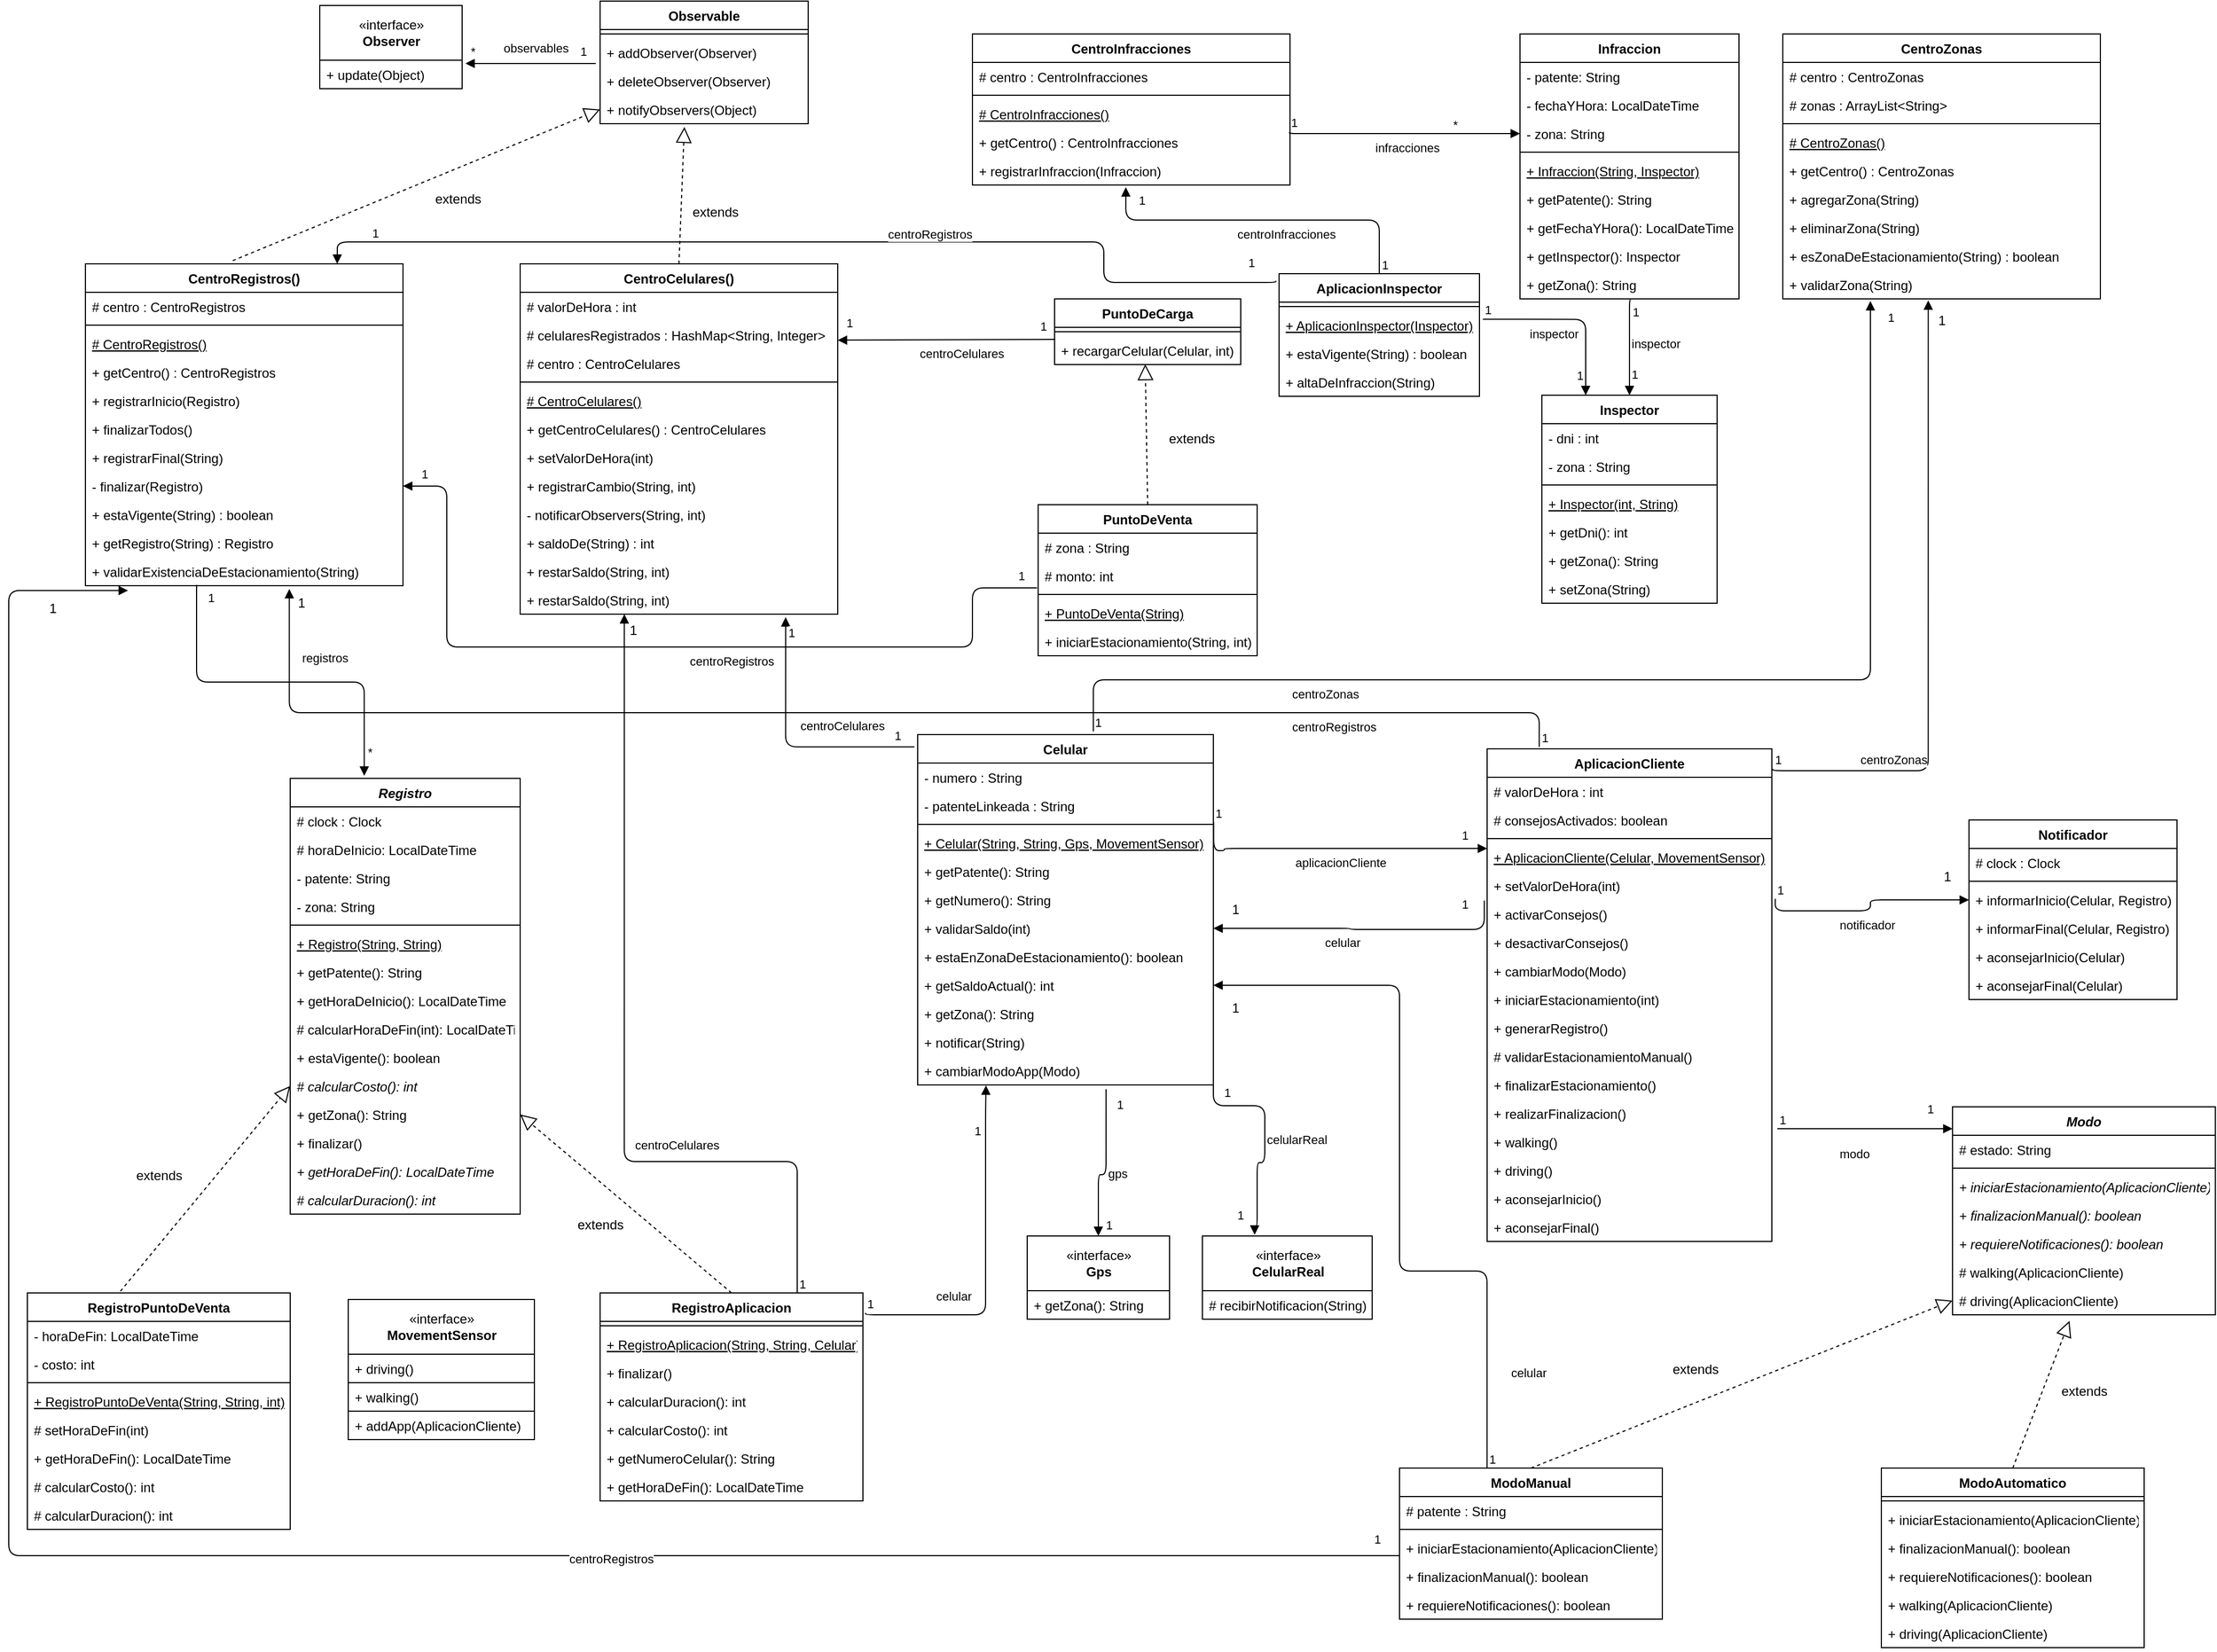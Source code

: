 <mxfile version="13.9.2" type="github">
  <diagram id="UriEQa8C2BqxbSiIbaLs" name="Page-1">
    <mxGraphModel dx="1014" dy="529" grid="1" gridSize="10" guides="1" tooltips="1" connect="1" arrows="1" fold="1" page="1" pageScale="1" pageWidth="827" pageHeight="1169" math="0" shadow="0">
      <root>
        <mxCell id="0" />
        <mxCell id="1" parent="0" />
        <mxCell id="7X8SiKdpSlec0oVsGJHV-5" value="AplicacionCliente" style="swimlane;fontStyle=1;align=center;verticalAlign=top;childLayout=stackLayout;horizontal=1;startSize=26;horizontalStack=0;resizeParent=1;resizeParentMax=0;resizeLast=0;collapsible=1;marginBottom=0;" vertex="1" parent="1">
          <mxGeometry x="1370" y="693" width="260" height="450" as="geometry" />
        </mxCell>
        <mxCell id="7X8SiKdpSlec0oVsGJHV-11" value="# valorDeHora : int" style="text;strokeColor=none;fillColor=none;align=left;verticalAlign=top;spacingLeft=4;spacingRight=4;overflow=hidden;rotatable=0;points=[[0,0.5],[1,0.5]];portConstraint=eastwest;" vertex="1" parent="7X8SiKdpSlec0oVsGJHV-5">
          <mxGeometry y="26" width="260" height="26" as="geometry" />
        </mxCell>
        <mxCell id="7X8SiKdpSlec0oVsGJHV-10" value="# consejosActivados: boolean" style="text;strokeColor=none;fillColor=none;align=left;verticalAlign=top;spacingLeft=4;spacingRight=4;overflow=hidden;rotatable=0;points=[[0,0.5],[1,0.5]];portConstraint=eastwest;" vertex="1" parent="7X8SiKdpSlec0oVsGJHV-5">
          <mxGeometry y="52" width="260" height="26" as="geometry" />
        </mxCell>
        <mxCell id="7X8SiKdpSlec0oVsGJHV-7" value="" style="line;strokeWidth=1;fillColor=none;align=left;verticalAlign=middle;spacingTop=-1;spacingLeft=3;spacingRight=3;rotatable=0;labelPosition=right;points=[];portConstraint=eastwest;" vertex="1" parent="7X8SiKdpSlec0oVsGJHV-5">
          <mxGeometry y="78" width="260" height="8" as="geometry" />
        </mxCell>
        <mxCell id="7X8SiKdpSlec0oVsGJHV-31" value="+ AplicacionCliente(Celular, MovementSensor)" style="text;strokeColor=none;fillColor=none;align=left;verticalAlign=top;spacingLeft=4;spacingRight=4;overflow=hidden;rotatable=0;points=[[0,0.5],[1,0.5]];portConstraint=eastwest;fontStyle=4" vertex="1" parent="7X8SiKdpSlec0oVsGJHV-5">
          <mxGeometry y="86" width="260" height="26" as="geometry" />
        </mxCell>
        <mxCell id="7X8SiKdpSlec0oVsGJHV-8" value="+ setValorDeHora(int)" style="text;strokeColor=none;fillColor=none;align=left;verticalAlign=top;spacingLeft=4;spacingRight=4;overflow=hidden;rotatable=0;points=[[0,0.5],[1,0.5]];portConstraint=eastwest;fontStyle=0" vertex="1" parent="7X8SiKdpSlec0oVsGJHV-5">
          <mxGeometry y="112" width="260" height="26" as="geometry" />
        </mxCell>
        <mxCell id="7X8SiKdpSlec0oVsGJHV-36" value="+ activarConsejos()" style="text;strokeColor=none;fillColor=none;align=left;verticalAlign=top;spacingLeft=4;spacingRight=4;overflow=hidden;rotatable=0;points=[[0,0.5],[1,0.5]];portConstraint=eastwest;fontStyle=0" vertex="1" parent="7X8SiKdpSlec0oVsGJHV-5">
          <mxGeometry y="138" width="260" height="26" as="geometry" />
        </mxCell>
        <mxCell id="7X8SiKdpSlec0oVsGJHV-35" value="+ desactivarConsejos()" style="text;strokeColor=none;fillColor=none;align=left;verticalAlign=top;spacingLeft=4;spacingRight=4;overflow=hidden;rotatable=0;points=[[0,0.5],[1,0.5]];portConstraint=eastwest;fontStyle=0" vertex="1" parent="7X8SiKdpSlec0oVsGJHV-5">
          <mxGeometry y="164" width="260" height="26" as="geometry" />
        </mxCell>
        <mxCell id="7X8SiKdpSlec0oVsGJHV-34" value="+ cambiarModo(Modo)" style="text;strokeColor=none;fillColor=none;align=left;verticalAlign=top;spacingLeft=4;spacingRight=4;overflow=hidden;rotatable=0;points=[[0,0.5],[1,0.5]];portConstraint=eastwest;fontStyle=0" vertex="1" parent="7X8SiKdpSlec0oVsGJHV-5">
          <mxGeometry y="190" width="260" height="26" as="geometry" />
        </mxCell>
        <mxCell id="7X8SiKdpSlec0oVsGJHV-33" value="+ iniciarEstacionamiento(int)" style="text;strokeColor=none;fillColor=none;align=left;verticalAlign=top;spacingLeft=4;spacingRight=4;overflow=hidden;rotatable=0;points=[[0,0.5],[1,0.5]];portConstraint=eastwest;fontStyle=0" vertex="1" parent="7X8SiKdpSlec0oVsGJHV-5">
          <mxGeometry y="216" width="260" height="26" as="geometry" />
        </mxCell>
        <mxCell id="7X8SiKdpSlec0oVsGJHV-37" value="+ generarRegistro()" style="text;strokeColor=none;fillColor=none;align=left;verticalAlign=top;spacingLeft=4;spacingRight=4;overflow=hidden;rotatable=0;points=[[0,0.5],[1,0.5]];portConstraint=eastwest;fontStyle=0" vertex="1" parent="7X8SiKdpSlec0oVsGJHV-5">
          <mxGeometry y="242" width="260" height="26" as="geometry" />
        </mxCell>
        <mxCell id="7X8SiKdpSlec0oVsGJHV-40" value="# validarEstacionamientoManual()" style="text;strokeColor=none;fillColor=none;align=left;verticalAlign=top;spacingLeft=4;spacingRight=4;overflow=hidden;rotatable=0;points=[[0,0.5],[1,0.5]];portConstraint=eastwest;fontStyle=0" vertex="1" parent="7X8SiKdpSlec0oVsGJHV-5">
          <mxGeometry y="268" width="260" height="26" as="geometry" />
        </mxCell>
        <mxCell id="7X8SiKdpSlec0oVsGJHV-38" value="+ finalizarEstacionamiento()" style="text;strokeColor=none;fillColor=none;align=left;verticalAlign=top;spacingLeft=4;spacingRight=4;overflow=hidden;rotatable=0;points=[[0,0.5],[1,0.5]];portConstraint=eastwest;fontStyle=0" vertex="1" parent="7X8SiKdpSlec0oVsGJHV-5">
          <mxGeometry y="294" width="260" height="26" as="geometry" />
        </mxCell>
        <mxCell id="7X8SiKdpSlec0oVsGJHV-39" value="+ realizarFinalizacion()" style="text;strokeColor=none;fillColor=none;align=left;verticalAlign=top;spacingLeft=4;spacingRight=4;overflow=hidden;rotatable=0;points=[[0,0.5],[1,0.5]];portConstraint=eastwest;fontStyle=0" vertex="1" parent="7X8SiKdpSlec0oVsGJHV-5">
          <mxGeometry y="320" width="260" height="26" as="geometry" />
        </mxCell>
        <mxCell id="7X8SiKdpSlec0oVsGJHV-44" value="+ walking()" style="text;strokeColor=none;fillColor=none;align=left;verticalAlign=top;spacingLeft=4;spacingRight=4;overflow=hidden;rotatable=0;points=[[0,0.5],[1,0.5]];portConstraint=eastwest;fontStyle=0" vertex="1" parent="7X8SiKdpSlec0oVsGJHV-5">
          <mxGeometry y="346" width="260" height="26" as="geometry" />
        </mxCell>
        <mxCell id="7X8SiKdpSlec0oVsGJHV-43" value="+ driving()" style="text;strokeColor=none;fillColor=none;align=left;verticalAlign=top;spacingLeft=4;spacingRight=4;overflow=hidden;rotatable=0;points=[[0,0.5],[1,0.5]];portConstraint=eastwest;fontStyle=0" vertex="1" parent="7X8SiKdpSlec0oVsGJHV-5">
          <mxGeometry y="372" width="260" height="26" as="geometry" />
        </mxCell>
        <mxCell id="7X8SiKdpSlec0oVsGJHV-42" value="+ aconsejarInicio()" style="text;strokeColor=none;fillColor=none;align=left;verticalAlign=top;spacingLeft=4;spacingRight=4;overflow=hidden;rotatable=0;points=[[0,0.5],[1,0.5]];portConstraint=eastwest;fontStyle=0" vertex="1" parent="7X8SiKdpSlec0oVsGJHV-5">
          <mxGeometry y="398" width="260" height="26" as="geometry" />
        </mxCell>
        <mxCell id="7X8SiKdpSlec0oVsGJHV-41" value="+ aconsejarFinal()" style="text;strokeColor=none;fillColor=none;align=left;verticalAlign=top;spacingLeft=4;spacingRight=4;overflow=hidden;rotatable=0;points=[[0,0.5],[1,0.5]];portConstraint=eastwest;fontStyle=0" vertex="1" parent="7X8SiKdpSlec0oVsGJHV-5">
          <mxGeometry y="424" width="260" height="26" as="geometry" />
        </mxCell>
        <mxCell id="7X8SiKdpSlec0oVsGJHV-12" value="Celular" style="swimlane;fontStyle=1;align=center;verticalAlign=top;childLayout=stackLayout;horizontal=1;startSize=26;horizontalStack=0;resizeParent=1;resizeParentMax=0;resizeLast=0;collapsible=1;marginBottom=0;" vertex="1" parent="1">
          <mxGeometry x="850" y="680" width="270" height="320" as="geometry" />
        </mxCell>
        <mxCell id="7X8SiKdpSlec0oVsGJHV-14" value="- numero : String" style="text;strokeColor=none;fillColor=none;align=left;verticalAlign=top;spacingLeft=4;spacingRight=4;overflow=hidden;rotatable=0;points=[[0,0.5],[1,0.5]];portConstraint=eastwest;" vertex="1" parent="7X8SiKdpSlec0oVsGJHV-12">
          <mxGeometry y="26" width="270" height="26" as="geometry" />
        </mxCell>
        <mxCell id="7X8SiKdpSlec0oVsGJHV-15" value="- patenteLinkeada : String" style="text;strokeColor=none;fillColor=none;align=left;verticalAlign=top;spacingLeft=4;spacingRight=4;overflow=hidden;rotatable=0;points=[[0,0.5],[1,0.5]];portConstraint=eastwest;" vertex="1" parent="7X8SiKdpSlec0oVsGJHV-12">
          <mxGeometry y="52" width="270" height="26" as="geometry" />
        </mxCell>
        <mxCell id="7X8SiKdpSlec0oVsGJHV-17" value="" style="line;strokeWidth=1;fillColor=none;align=left;verticalAlign=middle;spacingTop=-1;spacingLeft=3;spacingRight=3;rotatable=0;labelPosition=right;points=[];portConstraint=eastwest;" vertex="1" parent="7X8SiKdpSlec0oVsGJHV-12">
          <mxGeometry y="78" width="270" height="8" as="geometry" />
        </mxCell>
        <mxCell id="7X8SiKdpSlec0oVsGJHV-297" value="+ Celular(String, String, Gps, MovementSensor)" style="text;strokeColor=none;fillColor=none;align=left;verticalAlign=top;spacingLeft=4;spacingRight=4;overflow=hidden;rotatable=0;points=[[0,0.5],[1,0.5]];portConstraint=eastwest;fontStyle=4" vertex="1" parent="7X8SiKdpSlec0oVsGJHV-12">
          <mxGeometry y="86" width="270" height="26" as="geometry" />
        </mxCell>
        <mxCell id="7X8SiKdpSlec0oVsGJHV-298" value="+ getPatente(): String" style="text;strokeColor=none;fillColor=none;align=left;verticalAlign=top;spacingLeft=4;spacingRight=4;overflow=hidden;rotatable=0;points=[[0,0.5],[1,0.5]];portConstraint=eastwest;fontStyle=0" vertex="1" parent="7X8SiKdpSlec0oVsGJHV-12">
          <mxGeometry y="112" width="270" height="26" as="geometry" />
        </mxCell>
        <mxCell id="7X8SiKdpSlec0oVsGJHV-299" value="+ getNumero(): String" style="text;strokeColor=none;fillColor=none;align=left;verticalAlign=top;spacingLeft=4;spacingRight=4;overflow=hidden;rotatable=0;points=[[0,0.5],[1,0.5]];portConstraint=eastwest;fontStyle=0" vertex="1" parent="7X8SiKdpSlec0oVsGJHV-12">
          <mxGeometry y="138" width="270" height="26" as="geometry" />
        </mxCell>
        <mxCell id="7X8SiKdpSlec0oVsGJHV-300" value="+ validarSaldo(int)" style="text;strokeColor=none;fillColor=none;align=left;verticalAlign=top;spacingLeft=4;spacingRight=4;overflow=hidden;rotatable=0;points=[[0,0.5],[1,0.5]];portConstraint=eastwest;fontStyle=0" vertex="1" parent="7X8SiKdpSlec0oVsGJHV-12">
          <mxGeometry y="164" width="270" height="26" as="geometry" />
        </mxCell>
        <mxCell id="7X8SiKdpSlec0oVsGJHV-301" value="+ estaEnZonaDeEstacionamiento(): boolean" style="text;strokeColor=none;fillColor=none;align=left;verticalAlign=top;spacingLeft=4;spacingRight=4;overflow=hidden;rotatable=0;points=[[0,0.5],[1,0.5]];portConstraint=eastwest;fontStyle=0" vertex="1" parent="7X8SiKdpSlec0oVsGJHV-12">
          <mxGeometry y="190" width="270" height="26" as="geometry" />
        </mxCell>
        <mxCell id="7X8SiKdpSlec0oVsGJHV-302" value="+ getSaldoActual(): int" style="text;strokeColor=none;fillColor=none;align=left;verticalAlign=top;spacingLeft=4;spacingRight=4;overflow=hidden;rotatable=0;points=[[0,0.5],[1,0.5]];portConstraint=eastwest;fontStyle=0" vertex="1" parent="7X8SiKdpSlec0oVsGJHV-12">
          <mxGeometry y="216" width="270" height="26" as="geometry" />
        </mxCell>
        <mxCell id="7X8SiKdpSlec0oVsGJHV-303" value="+ getZona(): String" style="text;strokeColor=none;fillColor=none;align=left;verticalAlign=top;spacingLeft=4;spacingRight=4;overflow=hidden;rotatable=0;points=[[0,0.5],[1,0.5]];portConstraint=eastwest;fontStyle=0" vertex="1" parent="7X8SiKdpSlec0oVsGJHV-12">
          <mxGeometry y="242" width="270" height="26" as="geometry" />
        </mxCell>
        <mxCell id="7X8SiKdpSlec0oVsGJHV-304" value="+ notificar(String)" style="text;strokeColor=none;fillColor=none;align=left;verticalAlign=top;spacingLeft=4;spacingRight=4;overflow=hidden;rotatable=0;points=[[0,0.5],[1,0.5]];portConstraint=eastwest;fontStyle=0" vertex="1" parent="7X8SiKdpSlec0oVsGJHV-12">
          <mxGeometry y="268" width="270" height="26" as="geometry" />
        </mxCell>
        <mxCell id="7X8SiKdpSlec0oVsGJHV-18" value="+ cambiarModoApp(Modo)" style="text;strokeColor=none;fillColor=none;align=left;verticalAlign=top;spacingLeft=4;spacingRight=4;overflow=hidden;rotatable=0;points=[[0,0.5],[1,0.5]];portConstraint=eastwest;fontStyle=0" vertex="1" parent="7X8SiKdpSlec0oVsGJHV-12">
          <mxGeometry y="294" width="270" height="26" as="geometry" />
        </mxCell>
        <mxCell id="7X8SiKdpSlec0oVsGJHV-19" value="PuntoDeCarga" style="swimlane;fontStyle=1;align=center;verticalAlign=top;childLayout=stackLayout;horizontal=1;startSize=26;horizontalStack=0;resizeParent=1;resizeParentMax=0;resizeLast=0;collapsible=1;marginBottom=0;" vertex="1" parent="1">
          <mxGeometry x="975" y="282" width="170" height="60" as="geometry" />
        </mxCell>
        <mxCell id="7X8SiKdpSlec0oVsGJHV-23" value="" style="line;strokeWidth=1;fillColor=none;align=left;verticalAlign=middle;spacingTop=-1;spacingLeft=3;spacingRight=3;rotatable=0;labelPosition=right;points=[];portConstraint=eastwest;" vertex="1" parent="7X8SiKdpSlec0oVsGJHV-19">
          <mxGeometry y="26" width="170" height="8" as="geometry" />
        </mxCell>
        <mxCell id="7X8SiKdpSlec0oVsGJHV-24" value="+ recargarCelular(Celular, int)" style="text;strokeColor=none;fillColor=none;align=left;verticalAlign=top;spacingLeft=4;spacingRight=4;overflow=hidden;rotatable=0;points=[[0,0.5],[1,0.5]];portConstraint=eastwest;" vertex="1" parent="7X8SiKdpSlec0oVsGJHV-19">
          <mxGeometry y="34" width="170" height="26" as="geometry" />
        </mxCell>
        <mxCell id="7X8SiKdpSlec0oVsGJHV-25" value="Notificador" style="swimlane;fontStyle=1;align=center;verticalAlign=top;childLayout=stackLayout;horizontal=1;startSize=26;horizontalStack=0;resizeParent=1;resizeParentMax=0;resizeLast=0;collapsible=1;marginBottom=0;" vertex="1" parent="1">
          <mxGeometry x="1810" y="758" width="190" height="164" as="geometry" />
        </mxCell>
        <mxCell id="7X8SiKdpSlec0oVsGJHV-26" value="# clock : Clock" style="text;strokeColor=none;fillColor=none;align=left;verticalAlign=top;spacingLeft=4;spacingRight=4;overflow=hidden;rotatable=0;points=[[0,0.5],[1,0.5]];portConstraint=eastwest;" vertex="1" parent="7X8SiKdpSlec0oVsGJHV-25">
          <mxGeometry y="26" width="190" height="26" as="geometry" />
        </mxCell>
        <mxCell id="7X8SiKdpSlec0oVsGJHV-29" value="" style="line;strokeWidth=1;fillColor=none;align=left;verticalAlign=middle;spacingTop=-1;spacingLeft=3;spacingRight=3;rotatable=0;labelPosition=right;points=[];portConstraint=eastwest;" vertex="1" parent="7X8SiKdpSlec0oVsGJHV-25">
          <mxGeometry y="52" width="190" height="8" as="geometry" />
        </mxCell>
        <mxCell id="7X8SiKdpSlec0oVsGJHV-30" value="+ informarInicio(Celular, Registro)" style="text;strokeColor=none;fillColor=none;align=left;verticalAlign=top;spacingLeft=4;spacingRight=4;overflow=hidden;rotatable=0;points=[[0,0.5],[1,0.5]];portConstraint=eastwest;" vertex="1" parent="7X8SiKdpSlec0oVsGJHV-25">
          <mxGeometry y="60" width="190" height="26" as="geometry" />
        </mxCell>
        <mxCell id="7X8SiKdpSlec0oVsGJHV-190" value="+ informarFinal(Celular, Registro)" style="text;strokeColor=none;fillColor=none;align=left;verticalAlign=top;spacingLeft=4;spacingRight=4;overflow=hidden;rotatable=0;points=[[0,0.5],[1,0.5]];portConstraint=eastwest;" vertex="1" parent="7X8SiKdpSlec0oVsGJHV-25">
          <mxGeometry y="86" width="190" height="26" as="geometry" />
        </mxCell>
        <mxCell id="7X8SiKdpSlec0oVsGJHV-188" value="+ aconsejarInicio(Celular)" style="text;strokeColor=none;fillColor=none;align=left;verticalAlign=top;spacingLeft=4;spacingRight=4;overflow=hidden;rotatable=0;points=[[0,0.5],[1,0.5]];portConstraint=eastwest;" vertex="1" parent="7X8SiKdpSlec0oVsGJHV-25">
          <mxGeometry y="112" width="190" height="26" as="geometry" />
        </mxCell>
        <mxCell id="7X8SiKdpSlec0oVsGJHV-189" value="+ aconsejarFinal(Celular)" style="text;strokeColor=none;fillColor=none;align=left;verticalAlign=top;spacingLeft=4;spacingRight=4;overflow=hidden;rotatable=0;points=[[0,0.5],[1,0.5]];portConstraint=eastwest;" vertex="1" parent="7X8SiKdpSlec0oVsGJHV-25">
          <mxGeometry y="138" width="190" height="26" as="geometry" />
        </mxCell>
        <mxCell id="7X8SiKdpSlec0oVsGJHV-46" value="AplicacionInspector" style="swimlane;fontStyle=1;align=center;verticalAlign=top;childLayout=stackLayout;horizontal=1;startSize=26;horizontalStack=0;resizeParent=1;resizeParentMax=0;resizeLast=0;collapsible=1;marginBottom=0;" vertex="1" parent="1">
          <mxGeometry x="1180" y="259" width="183" height="112" as="geometry" />
        </mxCell>
        <mxCell id="7X8SiKdpSlec0oVsGJHV-50" value="" style="line;strokeWidth=1;fillColor=none;align=left;verticalAlign=middle;spacingTop=-1;spacingLeft=3;spacingRight=3;rotatable=0;labelPosition=right;points=[];portConstraint=eastwest;" vertex="1" parent="7X8SiKdpSlec0oVsGJHV-46">
          <mxGeometry y="26" width="183" height="8" as="geometry" />
        </mxCell>
        <mxCell id="7X8SiKdpSlec0oVsGJHV-51" value="+ AplicacionInspector(Inspector)" style="text;strokeColor=none;fillColor=none;align=left;verticalAlign=top;spacingLeft=4;spacingRight=4;overflow=hidden;rotatable=0;points=[[0,0.5],[1,0.5]];portConstraint=eastwest;fontStyle=4" vertex="1" parent="7X8SiKdpSlec0oVsGJHV-46">
          <mxGeometry y="34" width="183" height="26" as="geometry" />
        </mxCell>
        <mxCell id="7X8SiKdpSlec0oVsGJHV-52" value="+ estaVigente(String) : boolean" style="text;strokeColor=none;fillColor=none;align=left;verticalAlign=top;spacingLeft=4;spacingRight=4;overflow=hidden;rotatable=0;points=[[0,0.5],[1,0.5]];portConstraint=eastwest;" vertex="1" parent="7X8SiKdpSlec0oVsGJHV-46">
          <mxGeometry y="60" width="183" height="26" as="geometry" />
        </mxCell>
        <mxCell id="7X8SiKdpSlec0oVsGJHV-53" value="+ altaDeInfraccion(String)" style="text;strokeColor=none;fillColor=none;align=left;verticalAlign=top;spacingLeft=4;spacingRight=4;overflow=hidden;rotatable=0;points=[[0,0.5],[1,0.5]];portConstraint=eastwest;" vertex="1" parent="7X8SiKdpSlec0oVsGJHV-46">
          <mxGeometry y="86" width="183" height="26" as="geometry" />
        </mxCell>
        <mxCell id="7X8SiKdpSlec0oVsGJHV-66" value="«interface»&lt;br&gt;&lt;b&gt;CelularReal&lt;/b&gt;" style="html=1;" vertex="1" parent="1">
          <mxGeometry x="1110" y="1138" width="155" height="50" as="geometry" />
        </mxCell>
        <mxCell id="7X8SiKdpSlec0oVsGJHV-60" value="# recibirNotificacion(String)" style="text;fillColor=none;align=left;verticalAlign=top;spacingLeft=4;spacingRight=4;overflow=hidden;rotatable=0;points=[[0,0.5],[1,0.5]];portConstraint=eastwest;labelBorderColor=none;labelBackgroundColor=none;strokeColor=#000000;" vertex="1" parent="1">
          <mxGeometry x="1110" y="1188" width="155" height="26" as="geometry" />
        </mxCell>
        <mxCell id="7X8SiKdpSlec0oVsGJHV-71" value="Inspector" style="swimlane;fontStyle=1;align=center;verticalAlign=top;childLayout=stackLayout;horizontal=1;startSize=26;horizontalStack=0;resizeParent=1;resizeParentMax=0;resizeLast=0;collapsible=1;marginBottom=0;" vertex="1" parent="1">
          <mxGeometry x="1420" y="370" width="160" height="190" as="geometry" />
        </mxCell>
        <mxCell id="7X8SiKdpSlec0oVsGJHV-72" value="- dni : int" style="text;strokeColor=none;fillColor=none;align=left;verticalAlign=top;spacingLeft=4;spacingRight=4;overflow=hidden;rotatable=0;points=[[0,0.5],[1,0.5]];portConstraint=eastwest;" vertex="1" parent="7X8SiKdpSlec0oVsGJHV-71">
          <mxGeometry y="26" width="160" height="26" as="geometry" />
        </mxCell>
        <mxCell id="7X8SiKdpSlec0oVsGJHV-73" value="- zona : String" style="text;strokeColor=none;fillColor=none;align=left;verticalAlign=top;spacingLeft=4;spacingRight=4;overflow=hidden;rotatable=0;points=[[0,0.5],[1,0.5]];portConstraint=eastwest;" vertex="1" parent="7X8SiKdpSlec0oVsGJHV-71">
          <mxGeometry y="52" width="160" height="26" as="geometry" />
        </mxCell>
        <mxCell id="7X8SiKdpSlec0oVsGJHV-75" value="" style="line;strokeWidth=1;fillColor=none;align=left;verticalAlign=middle;spacingTop=-1;spacingLeft=3;spacingRight=3;rotatable=0;labelPosition=right;points=[];portConstraint=eastwest;" vertex="1" parent="7X8SiKdpSlec0oVsGJHV-71">
          <mxGeometry y="78" width="160" height="8" as="geometry" />
        </mxCell>
        <mxCell id="7X8SiKdpSlec0oVsGJHV-76" value="+ Inspector(int, String)" style="text;strokeColor=none;fillColor=none;align=left;verticalAlign=top;spacingLeft=4;spacingRight=4;overflow=hidden;rotatable=0;points=[[0,0.5],[1,0.5]];portConstraint=eastwest;fontStyle=4" vertex="1" parent="7X8SiKdpSlec0oVsGJHV-71">
          <mxGeometry y="86" width="160" height="26" as="geometry" />
        </mxCell>
        <mxCell id="7X8SiKdpSlec0oVsGJHV-150" value="+ getDni(): int" style="text;strokeColor=none;fillColor=none;align=left;verticalAlign=top;spacingLeft=4;spacingRight=4;overflow=hidden;rotatable=0;points=[[0,0.5],[1,0.5]];portConstraint=eastwest;" vertex="1" parent="7X8SiKdpSlec0oVsGJHV-71">
          <mxGeometry y="112" width="160" height="26" as="geometry" />
        </mxCell>
        <mxCell id="7X8SiKdpSlec0oVsGJHV-151" value="+ getZona(): String" style="text;strokeColor=none;fillColor=none;align=left;verticalAlign=top;spacingLeft=4;spacingRight=4;overflow=hidden;rotatable=0;points=[[0,0.5],[1,0.5]];portConstraint=eastwest;" vertex="1" parent="7X8SiKdpSlec0oVsGJHV-71">
          <mxGeometry y="138" width="160" height="26" as="geometry" />
        </mxCell>
        <mxCell id="7X8SiKdpSlec0oVsGJHV-152" value="+ setZona(String)" style="text;strokeColor=none;fillColor=none;align=left;verticalAlign=top;spacingLeft=4;spacingRight=4;overflow=hidden;rotatable=0;points=[[0,0.5],[1,0.5]];portConstraint=eastwest;" vertex="1" parent="7X8SiKdpSlec0oVsGJHV-71">
          <mxGeometry y="164" width="160" height="26" as="geometry" />
        </mxCell>
        <mxCell id="7X8SiKdpSlec0oVsGJHV-77" value="CentroCelulares()" style="swimlane;fontStyle=1;align=center;verticalAlign=top;childLayout=stackLayout;horizontal=1;startSize=26;horizontalStack=0;resizeParent=1;resizeParentMax=0;resizeLast=0;collapsible=1;marginBottom=0;" vertex="1" parent="1">
          <mxGeometry x="487" y="250" width="290" height="320" as="geometry" />
        </mxCell>
        <mxCell id="7X8SiKdpSlec0oVsGJHV-78" value="# valorDeHora : int" style="text;strokeColor=none;fillColor=none;align=left;verticalAlign=top;spacingLeft=4;spacingRight=4;overflow=hidden;rotatable=0;points=[[0,0.5],[1,0.5]];portConstraint=eastwest;" vertex="1" parent="7X8SiKdpSlec0oVsGJHV-77">
          <mxGeometry y="26" width="290" height="26" as="geometry" />
        </mxCell>
        <mxCell id="7X8SiKdpSlec0oVsGJHV-79" value="# celularesRegistrados : HashMap&lt;String, Integer&gt;" style="text;strokeColor=none;fillColor=none;align=left;verticalAlign=top;spacingLeft=4;spacingRight=4;overflow=hidden;rotatable=0;points=[[0,0.5],[1,0.5]];portConstraint=eastwest;" vertex="1" parent="7X8SiKdpSlec0oVsGJHV-77">
          <mxGeometry y="52" width="290" height="26" as="geometry" />
        </mxCell>
        <mxCell id="7X8SiKdpSlec0oVsGJHV-80" value="# centro : CentroCelulares" style="text;strokeColor=none;fillColor=none;align=left;verticalAlign=top;spacingLeft=4;spacingRight=4;overflow=hidden;rotatable=0;points=[[0,0.5],[1,0.5]];portConstraint=eastwest;fontStyle=0" vertex="1" parent="7X8SiKdpSlec0oVsGJHV-77">
          <mxGeometry y="78" width="290" height="26" as="geometry" />
        </mxCell>
        <mxCell id="7X8SiKdpSlec0oVsGJHV-81" value="" style="line;strokeWidth=1;fillColor=none;align=left;verticalAlign=middle;spacingTop=-1;spacingLeft=3;spacingRight=3;rotatable=0;labelPosition=right;points=[];portConstraint=eastwest;" vertex="1" parent="7X8SiKdpSlec0oVsGJHV-77">
          <mxGeometry y="104" width="290" height="8" as="geometry" />
        </mxCell>
        <mxCell id="7X8SiKdpSlec0oVsGJHV-82" value="# CentroCelulares()" style="text;strokeColor=none;fillColor=none;align=left;verticalAlign=top;spacingLeft=4;spacingRight=4;overflow=hidden;rotatable=0;points=[[0,0.5],[1,0.5]];portConstraint=eastwest;fontStyle=4" vertex="1" parent="7X8SiKdpSlec0oVsGJHV-77">
          <mxGeometry y="112" width="290" height="26" as="geometry" />
        </mxCell>
        <mxCell id="7X8SiKdpSlec0oVsGJHV-88" value="+ getCentroCelulares() : CentroCelulares" style="text;strokeColor=none;fillColor=none;align=left;verticalAlign=top;spacingLeft=4;spacingRight=4;overflow=hidden;rotatable=0;points=[[0,0.5],[1,0.5]];portConstraint=eastwest;" vertex="1" parent="7X8SiKdpSlec0oVsGJHV-77">
          <mxGeometry y="138" width="290" height="26" as="geometry" />
        </mxCell>
        <mxCell id="7X8SiKdpSlec0oVsGJHV-87" value="+ setValorDeHora(int)" style="text;strokeColor=none;fillColor=none;align=left;verticalAlign=top;spacingLeft=4;spacingRight=4;overflow=hidden;rotatable=0;points=[[0,0.5],[1,0.5]];portConstraint=eastwest;" vertex="1" parent="7X8SiKdpSlec0oVsGJHV-77">
          <mxGeometry y="164" width="290" height="26" as="geometry" />
        </mxCell>
        <mxCell id="7X8SiKdpSlec0oVsGJHV-86" value="+ registrarCambio(String, int)" style="text;strokeColor=none;fillColor=none;align=left;verticalAlign=top;spacingLeft=4;spacingRight=4;overflow=hidden;rotatable=0;points=[[0,0.5],[1,0.5]];portConstraint=eastwest;" vertex="1" parent="7X8SiKdpSlec0oVsGJHV-77">
          <mxGeometry y="190" width="290" height="26" as="geometry" />
        </mxCell>
        <mxCell id="7X8SiKdpSlec0oVsGJHV-85" value="- notificarObservers(String, int)" style="text;strokeColor=none;fillColor=none;align=left;verticalAlign=top;spacingLeft=4;spacingRight=4;overflow=hidden;rotatable=0;points=[[0,0.5],[1,0.5]];portConstraint=eastwest;" vertex="1" parent="7X8SiKdpSlec0oVsGJHV-77">
          <mxGeometry y="216" width="290" height="26" as="geometry" />
        </mxCell>
        <mxCell id="7X8SiKdpSlec0oVsGJHV-84" value="+ saldoDe(String) : int" style="text;strokeColor=none;fillColor=none;align=left;verticalAlign=top;spacingLeft=4;spacingRight=4;overflow=hidden;rotatable=0;points=[[0,0.5],[1,0.5]];portConstraint=eastwest;" vertex="1" parent="7X8SiKdpSlec0oVsGJHV-77">
          <mxGeometry y="242" width="290" height="26" as="geometry" />
        </mxCell>
        <mxCell id="7X8SiKdpSlec0oVsGJHV-89" value="+ restarSaldo(String, int)" style="text;strokeColor=none;fillColor=none;align=left;verticalAlign=top;spacingLeft=4;spacingRight=4;overflow=hidden;rotatable=0;points=[[0,0.5],[1,0.5]];portConstraint=eastwest;" vertex="1" parent="7X8SiKdpSlec0oVsGJHV-77">
          <mxGeometry y="268" width="290" height="26" as="geometry" />
        </mxCell>
        <mxCell id="7X8SiKdpSlec0oVsGJHV-83" value="+ restarSaldo(String, int)" style="text;strokeColor=none;fillColor=none;align=left;verticalAlign=top;spacingLeft=4;spacingRight=4;overflow=hidden;rotatable=0;points=[[0,0.5],[1,0.5]];portConstraint=eastwest;" vertex="1" parent="7X8SiKdpSlec0oVsGJHV-77">
          <mxGeometry y="294" width="290" height="26" as="geometry" />
        </mxCell>
        <mxCell id="7X8SiKdpSlec0oVsGJHV-90" value="CentroInfracciones" style="swimlane;fontStyle=1;align=center;verticalAlign=top;childLayout=stackLayout;horizontal=1;startSize=26;horizontalStack=0;resizeParent=1;resizeParentMax=0;resizeLast=0;collapsible=1;marginBottom=0;" vertex="1" parent="1">
          <mxGeometry x="900" y="40" width="290" height="138" as="geometry" />
        </mxCell>
        <mxCell id="7X8SiKdpSlec0oVsGJHV-93" value="# centro : CentroInfracciones" style="text;strokeColor=none;fillColor=none;align=left;verticalAlign=top;spacingLeft=4;spacingRight=4;overflow=hidden;rotatable=0;points=[[0,0.5],[1,0.5]];portConstraint=eastwest;fontStyle=0" vertex="1" parent="7X8SiKdpSlec0oVsGJHV-90">
          <mxGeometry y="26" width="290" height="26" as="geometry" />
        </mxCell>
        <mxCell id="7X8SiKdpSlec0oVsGJHV-94" value="" style="line;strokeWidth=1;fillColor=none;align=left;verticalAlign=middle;spacingTop=-1;spacingLeft=3;spacingRight=3;rotatable=0;labelPosition=right;points=[];portConstraint=eastwest;" vertex="1" parent="7X8SiKdpSlec0oVsGJHV-90">
          <mxGeometry y="52" width="290" height="8" as="geometry" />
        </mxCell>
        <mxCell id="7X8SiKdpSlec0oVsGJHV-95" value="# CentroInfracciones()" style="text;strokeColor=none;fillColor=none;align=left;verticalAlign=top;spacingLeft=4;spacingRight=4;overflow=hidden;rotatable=0;points=[[0,0.5],[1,0.5]];portConstraint=eastwest;fontStyle=4" vertex="1" parent="7X8SiKdpSlec0oVsGJHV-90">
          <mxGeometry y="60" width="290" height="26" as="geometry" />
        </mxCell>
        <mxCell id="7X8SiKdpSlec0oVsGJHV-96" value="+ getCentro() : CentroInfracciones" style="text;strokeColor=none;fillColor=none;align=left;verticalAlign=top;spacingLeft=4;spacingRight=4;overflow=hidden;rotatable=0;points=[[0,0.5],[1,0.5]];portConstraint=eastwest;" vertex="1" parent="7X8SiKdpSlec0oVsGJHV-90">
          <mxGeometry y="86" width="290" height="26" as="geometry" />
        </mxCell>
        <mxCell id="7X8SiKdpSlec0oVsGJHV-97" value="+ registrarInfraccion(Infraccion)" style="text;strokeColor=none;fillColor=none;align=left;verticalAlign=top;spacingLeft=4;spacingRight=4;overflow=hidden;rotatable=0;points=[[0,0.5],[1,0.5]];portConstraint=eastwest;" vertex="1" parent="7X8SiKdpSlec0oVsGJHV-90">
          <mxGeometry y="112" width="290" height="26" as="geometry" />
        </mxCell>
        <mxCell id="7X8SiKdpSlec0oVsGJHV-104" value="CentroRegistros()" style="swimlane;fontStyle=1;align=center;verticalAlign=top;childLayout=stackLayout;horizontal=1;startSize=26;horizontalStack=0;resizeParent=1;resizeParentMax=0;resizeLast=0;collapsible=1;marginBottom=0;" vertex="1" parent="1">
          <mxGeometry x="90" y="250" width="290" height="294" as="geometry" />
        </mxCell>
        <mxCell id="7X8SiKdpSlec0oVsGJHV-107" value="# centro : CentroRegistros" style="text;strokeColor=none;fillColor=none;align=left;verticalAlign=top;spacingLeft=4;spacingRight=4;overflow=hidden;rotatable=0;points=[[0,0.5],[1,0.5]];portConstraint=eastwest;fontStyle=0" vertex="1" parent="7X8SiKdpSlec0oVsGJHV-104">
          <mxGeometry y="26" width="290" height="26" as="geometry" />
        </mxCell>
        <mxCell id="7X8SiKdpSlec0oVsGJHV-108" value="" style="line;strokeWidth=1;fillColor=none;align=left;verticalAlign=middle;spacingTop=-1;spacingLeft=3;spacingRight=3;rotatable=0;labelPosition=right;points=[];portConstraint=eastwest;" vertex="1" parent="7X8SiKdpSlec0oVsGJHV-104">
          <mxGeometry y="52" width="290" height="8" as="geometry" />
        </mxCell>
        <mxCell id="7X8SiKdpSlec0oVsGJHV-109" value="# CentroRegistros()" style="text;strokeColor=none;fillColor=none;align=left;verticalAlign=top;spacingLeft=4;spacingRight=4;overflow=hidden;rotatable=0;points=[[0,0.5],[1,0.5]];portConstraint=eastwest;fontStyle=4" vertex="1" parent="7X8SiKdpSlec0oVsGJHV-104">
          <mxGeometry y="60" width="290" height="26" as="geometry" />
        </mxCell>
        <mxCell id="7X8SiKdpSlec0oVsGJHV-110" value="+ getCentro() : CentroRegistros" style="text;strokeColor=none;fillColor=none;align=left;verticalAlign=top;spacingLeft=4;spacingRight=4;overflow=hidden;rotatable=0;points=[[0,0.5],[1,0.5]];portConstraint=eastwest;" vertex="1" parent="7X8SiKdpSlec0oVsGJHV-104">
          <mxGeometry y="86" width="290" height="26" as="geometry" />
        </mxCell>
        <mxCell id="7X8SiKdpSlec0oVsGJHV-111" value="+ registrarInicio(Registro)" style="text;strokeColor=none;fillColor=none;align=left;verticalAlign=top;spacingLeft=4;spacingRight=4;overflow=hidden;rotatable=0;points=[[0,0.5],[1,0.5]];portConstraint=eastwest;" vertex="1" parent="7X8SiKdpSlec0oVsGJHV-104">
          <mxGeometry y="112" width="290" height="26" as="geometry" />
        </mxCell>
        <mxCell id="7X8SiKdpSlec0oVsGJHV-112" value="+ finalizarTodos()" style="text;strokeColor=none;fillColor=none;align=left;verticalAlign=top;spacingLeft=4;spacingRight=4;overflow=hidden;rotatable=0;points=[[0,0.5],[1,0.5]];portConstraint=eastwest;" vertex="1" parent="7X8SiKdpSlec0oVsGJHV-104">
          <mxGeometry y="138" width="290" height="26" as="geometry" />
        </mxCell>
        <mxCell id="7X8SiKdpSlec0oVsGJHV-113" value="+ registrarFinal(String)" style="text;strokeColor=none;fillColor=none;align=left;verticalAlign=top;spacingLeft=4;spacingRight=4;overflow=hidden;rotatable=0;points=[[0,0.5],[1,0.5]];portConstraint=eastwest;" vertex="1" parent="7X8SiKdpSlec0oVsGJHV-104">
          <mxGeometry y="164" width="290" height="26" as="geometry" />
        </mxCell>
        <mxCell id="7X8SiKdpSlec0oVsGJHV-114" value="- finalizar(Registro)" style="text;strokeColor=none;fillColor=none;align=left;verticalAlign=top;spacingLeft=4;spacingRight=4;overflow=hidden;rotatable=0;points=[[0,0.5],[1,0.5]];portConstraint=eastwest;" vertex="1" parent="7X8SiKdpSlec0oVsGJHV-104">
          <mxGeometry y="190" width="290" height="26" as="geometry" />
        </mxCell>
        <mxCell id="7X8SiKdpSlec0oVsGJHV-115" value="+ estaVigente(String) : boolean" style="text;strokeColor=none;fillColor=none;align=left;verticalAlign=top;spacingLeft=4;spacingRight=4;overflow=hidden;rotatable=0;points=[[0,0.5],[1,0.5]];portConstraint=eastwest;" vertex="1" parent="7X8SiKdpSlec0oVsGJHV-104">
          <mxGeometry y="216" width="290" height="26" as="geometry" />
        </mxCell>
        <mxCell id="7X8SiKdpSlec0oVsGJHV-116" value="+ getRegistro(String) : Registro" style="text;strokeColor=none;fillColor=none;align=left;verticalAlign=top;spacingLeft=4;spacingRight=4;overflow=hidden;rotatable=0;points=[[0,0.5],[1,0.5]];portConstraint=eastwest;" vertex="1" parent="7X8SiKdpSlec0oVsGJHV-104">
          <mxGeometry y="242" width="290" height="26" as="geometry" />
        </mxCell>
        <mxCell id="7X8SiKdpSlec0oVsGJHV-118" value="+ validarExistenciaDeEstacionamiento(String)" style="text;strokeColor=none;fillColor=none;align=left;verticalAlign=top;spacingLeft=4;spacingRight=4;overflow=hidden;rotatable=0;points=[[0,0.5],[1,0.5]];portConstraint=eastwest;" vertex="1" parent="7X8SiKdpSlec0oVsGJHV-104">
          <mxGeometry y="268" width="290" height="26" as="geometry" />
        </mxCell>
        <mxCell id="7X8SiKdpSlec0oVsGJHV-119" value="CentroZonas" style="swimlane;fontStyle=1;align=center;verticalAlign=top;childLayout=stackLayout;horizontal=1;startSize=26;horizontalStack=0;resizeParent=1;resizeParentMax=0;resizeLast=0;collapsible=1;marginBottom=0;" vertex="1" parent="1">
          <mxGeometry x="1640" y="40" width="290" height="242" as="geometry" />
        </mxCell>
        <mxCell id="7X8SiKdpSlec0oVsGJHV-120" value="# centro : CentroZonas" style="text;strokeColor=none;fillColor=none;align=left;verticalAlign=top;spacingLeft=4;spacingRight=4;overflow=hidden;rotatable=0;points=[[0,0.5],[1,0.5]];portConstraint=eastwest;fontStyle=0" vertex="1" parent="7X8SiKdpSlec0oVsGJHV-119">
          <mxGeometry y="26" width="290" height="26" as="geometry" />
        </mxCell>
        <mxCell id="7X8SiKdpSlec0oVsGJHV-121" value="# zonas : ArrayList&lt;String&gt;" style="text;strokeColor=none;fillColor=none;align=left;verticalAlign=top;spacingLeft=4;spacingRight=4;overflow=hidden;rotatable=0;points=[[0,0.5],[1,0.5]];portConstraint=eastwest;fontStyle=0" vertex="1" parent="7X8SiKdpSlec0oVsGJHV-119">
          <mxGeometry y="52" width="290" height="26" as="geometry" />
        </mxCell>
        <mxCell id="7X8SiKdpSlec0oVsGJHV-122" value="" style="line;strokeWidth=1;fillColor=none;align=left;verticalAlign=middle;spacingTop=-1;spacingLeft=3;spacingRight=3;rotatable=0;labelPosition=right;points=[];portConstraint=eastwest;" vertex="1" parent="7X8SiKdpSlec0oVsGJHV-119">
          <mxGeometry y="78" width="290" height="8" as="geometry" />
        </mxCell>
        <mxCell id="7X8SiKdpSlec0oVsGJHV-123" value="# CentroZonas()" style="text;strokeColor=none;fillColor=none;align=left;verticalAlign=top;spacingLeft=4;spacingRight=4;overflow=hidden;rotatable=0;points=[[0,0.5],[1,0.5]];portConstraint=eastwest;fontStyle=4" vertex="1" parent="7X8SiKdpSlec0oVsGJHV-119">
          <mxGeometry y="86" width="290" height="26" as="geometry" />
        </mxCell>
        <mxCell id="7X8SiKdpSlec0oVsGJHV-124" value="+ getCentro() : CentroZonas" style="text;strokeColor=none;fillColor=none;align=left;verticalAlign=top;spacingLeft=4;spacingRight=4;overflow=hidden;rotatable=0;points=[[0,0.5],[1,0.5]];portConstraint=eastwest;" vertex="1" parent="7X8SiKdpSlec0oVsGJHV-119">
          <mxGeometry y="112" width="290" height="26" as="geometry" />
        </mxCell>
        <mxCell id="7X8SiKdpSlec0oVsGJHV-125" value="+ agregarZona(String)" style="text;strokeColor=none;fillColor=none;align=left;verticalAlign=top;spacingLeft=4;spacingRight=4;overflow=hidden;rotatable=0;points=[[0,0.5],[1,0.5]];portConstraint=eastwest;" vertex="1" parent="7X8SiKdpSlec0oVsGJHV-119">
          <mxGeometry y="138" width="290" height="26" as="geometry" />
        </mxCell>
        <mxCell id="7X8SiKdpSlec0oVsGJHV-126" value="+ eliminarZona(String)" style="text;strokeColor=none;fillColor=none;align=left;verticalAlign=top;spacingLeft=4;spacingRight=4;overflow=hidden;rotatable=0;points=[[0,0.5],[1,0.5]];portConstraint=eastwest;" vertex="1" parent="7X8SiKdpSlec0oVsGJHV-119">
          <mxGeometry y="164" width="290" height="26" as="geometry" />
        </mxCell>
        <mxCell id="7X8SiKdpSlec0oVsGJHV-127" value="+ esZonaDeEstacionamiento(String) : boolean" style="text;strokeColor=none;fillColor=none;align=left;verticalAlign=top;spacingLeft=4;spacingRight=4;overflow=hidden;rotatable=0;points=[[0,0.5],[1,0.5]];portConstraint=eastwest;" vertex="1" parent="7X8SiKdpSlec0oVsGJHV-119">
          <mxGeometry y="190" width="290" height="26" as="geometry" />
        </mxCell>
        <mxCell id="7X8SiKdpSlec0oVsGJHV-128" value="+ validarZona(String)" style="text;strokeColor=none;fillColor=none;align=left;verticalAlign=top;spacingLeft=4;spacingRight=4;overflow=hidden;rotatable=0;points=[[0,0.5],[1,0.5]];portConstraint=eastwest;" vertex="1" parent="7X8SiKdpSlec0oVsGJHV-119">
          <mxGeometry y="216" width="290" height="26" as="geometry" />
        </mxCell>
        <mxCell id="7X8SiKdpSlec0oVsGJHV-136" value="«interface»&lt;br&gt;&lt;b&gt;Gps&lt;/b&gt;" style="html=1;" vertex="1" parent="1">
          <mxGeometry x="950" y="1138" width="130" height="50" as="geometry" />
        </mxCell>
        <mxCell id="7X8SiKdpSlec0oVsGJHV-137" value="+ driving()" style="text;fillColor=none;align=left;verticalAlign=top;spacingLeft=4;spacingRight=4;overflow=hidden;rotatable=0;points=[[0,0.5],[1,0.5]];portConstraint=eastwest;labelBorderColor=none;labelBackgroundColor=none;strokeColor=#000000;" vertex="1" parent="1">
          <mxGeometry x="330" y="1246" width="170" height="26" as="geometry" />
        </mxCell>
        <mxCell id="7X8SiKdpSlec0oVsGJHV-138" value="Infraccion" style="swimlane;fontStyle=1;align=center;verticalAlign=top;childLayout=stackLayout;horizontal=1;startSize=26;horizontalStack=0;resizeParent=1;resizeParentMax=0;resizeLast=0;collapsible=1;marginBottom=0;" vertex="1" parent="1">
          <mxGeometry x="1400" y="40" width="200" height="242" as="geometry" />
        </mxCell>
        <mxCell id="7X8SiKdpSlec0oVsGJHV-139" value="- patente: String" style="text;strokeColor=none;fillColor=none;align=left;verticalAlign=top;spacingLeft=4;spacingRight=4;overflow=hidden;rotatable=0;points=[[0,0.5],[1,0.5]];portConstraint=eastwest;" vertex="1" parent="7X8SiKdpSlec0oVsGJHV-138">
          <mxGeometry y="26" width="200" height="26" as="geometry" />
        </mxCell>
        <mxCell id="7X8SiKdpSlec0oVsGJHV-140" value="- fechaYHora: LocalDateTime" style="text;strokeColor=none;fillColor=none;align=left;verticalAlign=top;spacingLeft=4;spacingRight=4;overflow=hidden;rotatable=0;points=[[0,0.5],[1,0.5]];portConstraint=eastwest;" vertex="1" parent="7X8SiKdpSlec0oVsGJHV-138">
          <mxGeometry y="52" width="200" height="26" as="geometry" />
        </mxCell>
        <mxCell id="7X8SiKdpSlec0oVsGJHV-141" value="- zona: String" style="text;strokeColor=none;fillColor=none;align=left;verticalAlign=top;spacingLeft=4;spacingRight=4;overflow=hidden;rotatable=0;points=[[0,0.5],[1,0.5]];portConstraint=eastwest;" vertex="1" parent="7X8SiKdpSlec0oVsGJHV-138">
          <mxGeometry y="78" width="200" height="26" as="geometry" />
        </mxCell>
        <mxCell id="7X8SiKdpSlec0oVsGJHV-142" value="" style="line;strokeWidth=1;fillColor=none;align=left;verticalAlign=middle;spacingTop=-1;spacingLeft=3;spacingRight=3;rotatable=0;labelPosition=right;points=[];portConstraint=eastwest;" vertex="1" parent="7X8SiKdpSlec0oVsGJHV-138">
          <mxGeometry y="104" width="200" height="8" as="geometry" />
        </mxCell>
        <mxCell id="7X8SiKdpSlec0oVsGJHV-143" value="+ Infraccion(String, Inspector)" style="text;strokeColor=none;fillColor=none;align=left;verticalAlign=top;spacingLeft=4;spacingRight=4;overflow=hidden;rotatable=0;points=[[0,0.5],[1,0.5]];portConstraint=eastwest;fontStyle=4" vertex="1" parent="7X8SiKdpSlec0oVsGJHV-138">
          <mxGeometry y="112" width="200" height="26" as="geometry" />
        </mxCell>
        <mxCell id="7X8SiKdpSlec0oVsGJHV-145" value="+ getPatente(): String" style="text;strokeColor=none;fillColor=none;align=left;verticalAlign=top;spacingLeft=4;spacingRight=4;overflow=hidden;rotatable=0;points=[[0,0.5],[1,0.5]];portConstraint=eastwest;" vertex="1" parent="7X8SiKdpSlec0oVsGJHV-138">
          <mxGeometry y="138" width="200" height="26" as="geometry" />
        </mxCell>
        <mxCell id="7X8SiKdpSlec0oVsGJHV-146" value="+ getFechaYHora(): LocalDateTime" style="text;strokeColor=none;fillColor=none;align=left;verticalAlign=top;spacingLeft=4;spacingRight=4;overflow=hidden;rotatable=0;points=[[0,0.5],[1,0.5]];portConstraint=eastwest;" vertex="1" parent="7X8SiKdpSlec0oVsGJHV-138">
          <mxGeometry y="164" width="200" height="26" as="geometry" />
        </mxCell>
        <mxCell id="7X8SiKdpSlec0oVsGJHV-147" value="+ getInspector(): Inspector" style="text;strokeColor=none;fillColor=none;align=left;verticalAlign=top;spacingLeft=4;spacingRight=4;overflow=hidden;rotatable=0;points=[[0,0.5],[1,0.5]];portConstraint=eastwest;" vertex="1" parent="7X8SiKdpSlec0oVsGJHV-138">
          <mxGeometry y="190" width="200" height="26" as="geometry" />
        </mxCell>
        <mxCell id="7X8SiKdpSlec0oVsGJHV-148" value="+ getZona(): String" style="text;strokeColor=none;fillColor=none;align=left;verticalAlign=top;spacingLeft=4;spacingRight=4;overflow=hidden;rotatable=0;points=[[0,0.5],[1,0.5]];portConstraint=eastwest;" vertex="1" parent="7X8SiKdpSlec0oVsGJHV-138">
          <mxGeometry y="216" width="200" height="26" as="geometry" />
        </mxCell>
        <mxCell id="7X8SiKdpSlec0oVsGJHV-153" value="Modo" style="swimlane;fontStyle=3;align=center;verticalAlign=top;childLayout=stackLayout;horizontal=1;startSize=26;horizontalStack=0;resizeParent=1;resizeParentMax=0;resizeLast=0;collapsible=1;marginBottom=0;" vertex="1" parent="1">
          <mxGeometry x="1795" y="1020" width="240" height="190" as="geometry" />
        </mxCell>
        <mxCell id="7X8SiKdpSlec0oVsGJHV-154" value="# estado: String" style="text;strokeColor=none;fillColor=none;align=left;verticalAlign=top;spacingLeft=4;spacingRight=4;overflow=hidden;rotatable=0;points=[[0,0.5],[1,0.5]];portConstraint=eastwest;" vertex="1" parent="7X8SiKdpSlec0oVsGJHV-153">
          <mxGeometry y="26" width="240" height="26" as="geometry" />
        </mxCell>
        <mxCell id="7X8SiKdpSlec0oVsGJHV-156" value="" style="line;strokeWidth=1;fillColor=none;align=left;verticalAlign=middle;spacingTop=-1;spacingLeft=3;spacingRight=3;rotatable=0;labelPosition=right;points=[];portConstraint=eastwest;" vertex="1" parent="7X8SiKdpSlec0oVsGJHV-153">
          <mxGeometry y="52" width="240" height="8" as="geometry" />
        </mxCell>
        <mxCell id="7X8SiKdpSlec0oVsGJHV-158" value="+ iniciarEstacionamiento(AplicacionCliente)" style="text;strokeColor=none;fillColor=none;align=left;verticalAlign=top;spacingLeft=4;spacingRight=4;overflow=hidden;rotatable=0;points=[[0,0.5],[1,0.5]];portConstraint=eastwest;fontStyle=2" vertex="1" parent="7X8SiKdpSlec0oVsGJHV-153">
          <mxGeometry y="60" width="240" height="26" as="geometry" />
        </mxCell>
        <mxCell id="7X8SiKdpSlec0oVsGJHV-159" value="+ finalizacionManual(): boolean" style="text;strokeColor=none;fillColor=none;align=left;verticalAlign=top;spacingLeft=4;spacingRight=4;overflow=hidden;rotatable=0;points=[[0,0.5],[1,0.5]];portConstraint=eastwest;fontStyle=2" vertex="1" parent="7X8SiKdpSlec0oVsGJHV-153">
          <mxGeometry y="86" width="240" height="26" as="geometry" />
        </mxCell>
        <mxCell id="7X8SiKdpSlec0oVsGJHV-160" value="+ requiereNotificaciones(): boolean" style="text;strokeColor=none;fillColor=none;align=left;verticalAlign=top;spacingLeft=4;spacingRight=4;overflow=hidden;rotatable=0;points=[[0,0.5],[1,0.5]];portConstraint=eastwest;fontStyle=2" vertex="1" parent="7X8SiKdpSlec0oVsGJHV-153">
          <mxGeometry y="112" width="240" height="26" as="geometry" />
        </mxCell>
        <mxCell id="7X8SiKdpSlec0oVsGJHV-161" value="# walking(AplicacionCliente)" style="text;strokeColor=none;fillColor=none;align=left;verticalAlign=top;spacingLeft=4;spacingRight=4;overflow=hidden;rotatable=0;points=[[0,0.5],[1,0.5]];portConstraint=eastwest;" vertex="1" parent="7X8SiKdpSlec0oVsGJHV-153">
          <mxGeometry y="138" width="240" height="26" as="geometry" />
        </mxCell>
        <mxCell id="7X8SiKdpSlec0oVsGJHV-162" value="# driving(AplicacionCliente)" style="text;strokeColor=none;fillColor=none;align=left;verticalAlign=top;spacingLeft=4;spacingRight=4;overflow=hidden;rotatable=0;points=[[0,0.5],[1,0.5]];portConstraint=eastwest;" vertex="1" parent="7X8SiKdpSlec0oVsGJHV-153">
          <mxGeometry y="164" width="240" height="26" as="geometry" />
        </mxCell>
        <mxCell id="7X8SiKdpSlec0oVsGJHV-163" value="ModoAutomatico" style="swimlane;fontStyle=1;align=center;verticalAlign=top;childLayout=stackLayout;horizontal=1;startSize=26;horizontalStack=0;resizeParent=1;resizeParentMax=0;resizeLast=0;collapsible=1;marginBottom=0;" vertex="1" parent="1">
          <mxGeometry x="1730" y="1350" width="240" height="164" as="geometry" />
        </mxCell>
        <mxCell id="7X8SiKdpSlec0oVsGJHV-166" value="" style="line;strokeWidth=1;fillColor=none;align=left;verticalAlign=middle;spacingTop=-1;spacingLeft=3;spacingRight=3;rotatable=0;labelPosition=right;points=[];portConstraint=eastwest;" vertex="1" parent="7X8SiKdpSlec0oVsGJHV-163">
          <mxGeometry y="26" width="240" height="8" as="geometry" />
        </mxCell>
        <mxCell id="7X8SiKdpSlec0oVsGJHV-167" value="+ iniciarEstacionamiento(AplicacionCliente)" style="text;strokeColor=none;fillColor=none;align=left;verticalAlign=top;spacingLeft=4;spacingRight=4;overflow=hidden;rotatable=0;points=[[0,0.5],[1,0.5]];portConstraint=eastwest;fontStyle=0" vertex="1" parent="7X8SiKdpSlec0oVsGJHV-163">
          <mxGeometry y="34" width="240" height="26" as="geometry" />
        </mxCell>
        <mxCell id="7X8SiKdpSlec0oVsGJHV-168" value="+ finalizacionManual(): boolean" style="text;strokeColor=none;fillColor=none;align=left;verticalAlign=top;spacingLeft=4;spacingRight=4;overflow=hidden;rotatable=0;points=[[0,0.5],[1,0.5]];portConstraint=eastwest;" vertex="1" parent="7X8SiKdpSlec0oVsGJHV-163">
          <mxGeometry y="60" width="240" height="26" as="geometry" />
        </mxCell>
        <mxCell id="7X8SiKdpSlec0oVsGJHV-169" value="+ requiereNotificaciones(): boolean" style="text;strokeColor=none;fillColor=none;align=left;verticalAlign=top;spacingLeft=4;spacingRight=4;overflow=hidden;rotatable=0;points=[[0,0.5],[1,0.5]];portConstraint=eastwest;" vertex="1" parent="7X8SiKdpSlec0oVsGJHV-163">
          <mxGeometry y="86" width="240" height="26" as="geometry" />
        </mxCell>
        <mxCell id="7X8SiKdpSlec0oVsGJHV-172" value="+ walking(AplicacionCliente)" style="text;strokeColor=none;fillColor=none;align=left;verticalAlign=top;spacingLeft=4;spacingRight=4;overflow=hidden;rotatable=0;points=[[0,0.5],[1,0.5]];portConstraint=eastwest;" vertex="1" parent="7X8SiKdpSlec0oVsGJHV-163">
          <mxGeometry y="112" width="240" height="26" as="geometry" />
        </mxCell>
        <mxCell id="7X8SiKdpSlec0oVsGJHV-174" value="+ driving(AplicacionCliente)" style="text;strokeColor=none;fillColor=none;align=left;verticalAlign=top;spacingLeft=4;spacingRight=4;overflow=hidden;rotatable=0;points=[[0,0.5],[1,0.5]];portConstraint=eastwest;" vertex="1" parent="7X8SiKdpSlec0oVsGJHV-163">
          <mxGeometry y="138" width="240" height="26" as="geometry" />
        </mxCell>
        <mxCell id="7X8SiKdpSlec0oVsGJHV-175" value="ModoManual" style="swimlane;fontStyle=1;align=center;verticalAlign=top;childLayout=stackLayout;horizontal=1;startSize=26;horizontalStack=0;resizeParent=1;resizeParentMax=0;resizeLast=0;collapsible=1;marginBottom=0;" vertex="1" parent="1">
          <mxGeometry x="1290" y="1350" width="240" height="138" as="geometry" />
        </mxCell>
        <mxCell id="7X8SiKdpSlec0oVsGJHV-183" value="# patente : String" style="text;strokeColor=none;fillColor=none;align=left;verticalAlign=top;spacingLeft=4;spacingRight=4;overflow=hidden;rotatable=0;points=[[0,0.5],[1,0.5]];portConstraint=eastwest;" vertex="1" parent="7X8SiKdpSlec0oVsGJHV-175">
          <mxGeometry y="26" width="240" height="26" as="geometry" />
        </mxCell>
        <mxCell id="7X8SiKdpSlec0oVsGJHV-176" value="" style="line;strokeWidth=1;fillColor=none;align=left;verticalAlign=middle;spacingTop=-1;spacingLeft=3;spacingRight=3;rotatable=0;labelPosition=right;points=[];portConstraint=eastwest;" vertex="1" parent="7X8SiKdpSlec0oVsGJHV-175">
          <mxGeometry y="52" width="240" height="8" as="geometry" />
        </mxCell>
        <mxCell id="7X8SiKdpSlec0oVsGJHV-177" value="+ iniciarEstacionamiento(AplicacionCliente)" style="text;strokeColor=none;fillColor=none;align=left;verticalAlign=top;spacingLeft=4;spacingRight=4;overflow=hidden;rotatable=0;points=[[0,0.5],[1,0.5]];portConstraint=eastwest;fontStyle=0" vertex="1" parent="7X8SiKdpSlec0oVsGJHV-175">
          <mxGeometry y="60" width="240" height="26" as="geometry" />
        </mxCell>
        <mxCell id="7X8SiKdpSlec0oVsGJHV-178" value="+ finalizacionManual(): boolean" style="text;strokeColor=none;fillColor=none;align=left;verticalAlign=top;spacingLeft=4;spacingRight=4;overflow=hidden;rotatable=0;points=[[0,0.5],[1,0.5]];portConstraint=eastwest;" vertex="1" parent="7X8SiKdpSlec0oVsGJHV-175">
          <mxGeometry y="86" width="240" height="26" as="geometry" />
        </mxCell>
        <mxCell id="7X8SiKdpSlec0oVsGJHV-179" value="+ requiereNotificaciones(): boolean" style="text;strokeColor=none;fillColor=none;align=left;verticalAlign=top;spacingLeft=4;spacingRight=4;overflow=hidden;rotatable=0;points=[[0,0.5],[1,0.5]];portConstraint=eastwest;" vertex="1" parent="7X8SiKdpSlec0oVsGJHV-175">
          <mxGeometry y="112" width="240" height="26" as="geometry" />
        </mxCell>
        <mxCell id="7X8SiKdpSlec0oVsGJHV-185" value="«interface»&lt;br&gt;&lt;b&gt;MovementSensor&lt;/b&gt;" style="html=1;" vertex="1" parent="1">
          <mxGeometry x="330" y="1196" width="170" height="50" as="geometry" />
        </mxCell>
        <mxCell id="7X8SiKdpSlec0oVsGJHV-186" value="+ walking()" style="text;fillColor=none;align=left;verticalAlign=top;spacingLeft=4;spacingRight=4;overflow=hidden;rotatable=0;points=[[0,0.5],[1,0.5]];portConstraint=eastwest;labelBorderColor=none;labelBackgroundColor=none;strokeColor=#000000;" vertex="1" parent="1">
          <mxGeometry x="330" y="1272" width="170" height="26" as="geometry" />
        </mxCell>
        <mxCell id="7X8SiKdpSlec0oVsGJHV-187" value="+ addApp(AplicacionCliente)" style="text;fillColor=none;align=left;verticalAlign=top;spacingLeft=4;spacingRight=4;overflow=hidden;rotatable=0;points=[[0,0.5],[1,0.5]];portConstraint=eastwest;labelBorderColor=none;labelBackgroundColor=none;strokeColor=#000000;" vertex="1" parent="1">
          <mxGeometry x="330" y="1298" width="170" height="26" as="geometry" />
        </mxCell>
        <mxCell id="7X8SiKdpSlec0oVsGJHV-191" value="Observable" style="swimlane;fontStyle=1;align=center;verticalAlign=top;childLayout=stackLayout;horizontal=1;startSize=26;horizontalStack=0;resizeParent=1;resizeParentMax=0;resizeLast=0;collapsible=1;marginBottom=0;" vertex="1" parent="1">
          <mxGeometry x="560" y="10" width="190" height="112" as="geometry" />
        </mxCell>
        <mxCell id="7X8SiKdpSlec0oVsGJHV-193" value="" style="line;strokeWidth=1;fillColor=none;align=left;verticalAlign=middle;spacingTop=-1;spacingLeft=3;spacingRight=3;rotatable=0;labelPosition=right;points=[];portConstraint=eastwest;" vertex="1" parent="7X8SiKdpSlec0oVsGJHV-191">
          <mxGeometry y="26" width="190" height="8" as="geometry" />
        </mxCell>
        <mxCell id="7X8SiKdpSlec0oVsGJHV-194" value="+ addObserver(Observer)" style="text;strokeColor=none;fillColor=none;align=left;verticalAlign=top;spacingLeft=4;spacingRight=4;overflow=hidden;rotatable=0;points=[[0,0.5],[1,0.5]];portConstraint=eastwest;" vertex="1" parent="7X8SiKdpSlec0oVsGJHV-191">
          <mxGeometry y="34" width="190" height="26" as="geometry" />
        </mxCell>
        <mxCell id="7X8SiKdpSlec0oVsGJHV-195" value="+ deleteObserver(Observer)" style="text;strokeColor=none;fillColor=none;align=left;verticalAlign=top;spacingLeft=4;spacingRight=4;overflow=hidden;rotatable=0;points=[[0,0.5],[1,0.5]];portConstraint=eastwest;" vertex="1" parent="7X8SiKdpSlec0oVsGJHV-191">
          <mxGeometry y="60" width="190" height="26" as="geometry" />
        </mxCell>
        <mxCell id="7X8SiKdpSlec0oVsGJHV-196" value="+ notifyObservers(Object)" style="text;strokeColor=none;fillColor=none;align=left;verticalAlign=top;spacingLeft=4;spacingRight=4;overflow=hidden;rotatable=0;points=[[0,0.5],[1,0.5]];portConstraint=eastwest;" vertex="1" parent="7X8SiKdpSlec0oVsGJHV-191">
          <mxGeometry y="86" width="190" height="26" as="geometry" />
        </mxCell>
        <mxCell id="7X8SiKdpSlec0oVsGJHV-198" value="«interface»&lt;br&gt;&lt;b&gt;Observer&lt;/b&gt;" style="html=1;" vertex="1" parent="1">
          <mxGeometry x="304" y="14" width="130" height="50" as="geometry" />
        </mxCell>
        <mxCell id="7X8SiKdpSlec0oVsGJHV-199" value="+ update(Object)" style="text;fillColor=none;align=left;verticalAlign=top;spacingLeft=4;spacingRight=4;overflow=hidden;rotatable=0;points=[[0,0.5],[1,0.5]];portConstraint=eastwest;labelBorderColor=none;labelBackgroundColor=none;strokeColor=#000000;" vertex="1" parent="1">
          <mxGeometry x="304" y="64" width="130" height="26" as="geometry" />
        </mxCell>
        <mxCell id="7X8SiKdpSlec0oVsGJHV-200" value="PuntoDeVenta" style="swimlane;fontStyle=1;align=center;verticalAlign=top;childLayout=stackLayout;horizontal=1;startSize=26;horizontalStack=0;resizeParent=1;resizeParentMax=0;resizeLast=0;collapsible=1;marginBottom=0;" vertex="1" parent="1">
          <mxGeometry x="960" y="470" width="200" height="138" as="geometry" />
        </mxCell>
        <mxCell id="7X8SiKdpSlec0oVsGJHV-201" value="# zona : String" style="text;strokeColor=none;fillColor=none;align=left;verticalAlign=top;spacingLeft=4;spacingRight=4;overflow=hidden;rotatable=0;points=[[0,0.5],[1,0.5]];portConstraint=eastwest;fontStyle=0" vertex="1" parent="7X8SiKdpSlec0oVsGJHV-200">
          <mxGeometry y="26" width="200" height="26" as="geometry" />
        </mxCell>
        <mxCell id="7X8SiKdpSlec0oVsGJHV-204" value="# monto: int" style="text;strokeColor=none;fillColor=none;align=left;verticalAlign=top;spacingLeft=4;spacingRight=4;overflow=hidden;rotatable=0;points=[[0,0.5],[1,0.5]];portConstraint=eastwest;fontStyle=0" vertex="1" parent="7X8SiKdpSlec0oVsGJHV-200">
          <mxGeometry y="52" width="200" height="26" as="geometry" />
        </mxCell>
        <mxCell id="7X8SiKdpSlec0oVsGJHV-202" value="" style="line;strokeWidth=1;fillColor=none;align=left;verticalAlign=middle;spacingTop=-1;spacingLeft=3;spacingRight=3;rotatable=0;labelPosition=right;points=[];portConstraint=eastwest;" vertex="1" parent="7X8SiKdpSlec0oVsGJHV-200">
          <mxGeometry y="78" width="200" height="8" as="geometry" />
        </mxCell>
        <mxCell id="7X8SiKdpSlec0oVsGJHV-203" value="+ PuntoDeVenta(String)" style="text;strokeColor=none;fillColor=none;align=left;verticalAlign=top;spacingLeft=4;spacingRight=4;overflow=hidden;rotatable=0;points=[[0,0.5],[1,0.5]];portConstraint=eastwest;fontStyle=4" vertex="1" parent="7X8SiKdpSlec0oVsGJHV-200">
          <mxGeometry y="86" width="200" height="26" as="geometry" />
        </mxCell>
        <mxCell id="7X8SiKdpSlec0oVsGJHV-206" value="+ iniciarEstacionamiento(String, int)" style="text;strokeColor=none;fillColor=none;align=left;verticalAlign=top;spacingLeft=4;spacingRight=4;overflow=hidden;rotatable=0;points=[[0,0.5],[1,0.5]];portConstraint=eastwest;" vertex="1" parent="7X8SiKdpSlec0oVsGJHV-200">
          <mxGeometry y="112" width="200" height="26" as="geometry" />
        </mxCell>
        <mxCell id="7X8SiKdpSlec0oVsGJHV-207" value="Registro" style="swimlane;fontStyle=3;align=center;verticalAlign=top;childLayout=stackLayout;horizontal=1;startSize=26;horizontalStack=0;resizeParent=1;resizeParentMax=0;resizeLast=0;collapsible=1;marginBottom=0;" vertex="1" parent="1">
          <mxGeometry x="277" y="720" width="210" height="398" as="geometry" />
        </mxCell>
        <mxCell id="7X8SiKdpSlec0oVsGJHV-208" value="# clock : Clock" style="text;strokeColor=none;fillColor=none;align=left;verticalAlign=top;spacingLeft=4;spacingRight=4;overflow=hidden;rotatable=0;points=[[0,0.5],[1,0.5]];portConstraint=eastwest;fontStyle=0" vertex="1" parent="7X8SiKdpSlec0oVsGJHV-207">
          <mxGeometry y="26" width="210" height="26" as="geometry" />
        </mxCell>
        <mxCell id="7X8SiKdpSlec0oVsGJHV-209" value="# horaDeInicio: LocalDateTime" style="text;strokeColor=none;fillColor=none;align=left;verticalAlign=top;spacingLeft=4;spacingRight=4;overflow=hidden;rotatable=0;points=[[0,0.5],[1,0.5]];portConstraint=eastwest;fontStyle=0" vertex="1" parent="7X8SiKdpSlec0oVsGJHV-207">
          <mxGeometry y="52" width="210" height="26" as="geometry" />
        </mxCell>
        <mxCell id="7X8SiKdpSlec0oVsGJHV-210" value="- patente: String" style="text;strokeColor=none;fillColor=none;align=left;verticalAlign=top;spacingLeft=4;spacingRight=4;overflow=hidden;rotatable=0;points=[[0,0.5],[1,0.5]];portConstraint=eastwest;fontStyle=0" vertex="1" parent="7X8SiKdpSlec0oVsGJHV-207">
          <mxGeometry y="78" width="210" height="26" as="geometry" />
        </mxCell>
        <mxCell id="7X8SiKdpSlec0oVsGJHV-214" value="- zona: String" style="text;strokeColor=none;fillColor=none;align=left;verticalAlign=top;spacingLeft=4;spacingRight=4;overflow=hidden;rotatable=0;points=[[0,0.5],[1,0.5]];portConstraint=eastwest;fontStyle=0" vertex="1" parent="7X8SiKdpSlec0oVsGJHV-207">
          <mxGeometry y="104" width="210" height="26" as="geometry" />
        </mxCell>
        <mxCell id="7X8SiKdpSlec0oVsGJHV-211" value="" style="line;strokeWidth=1;fillColor=none;align=left;verticalAlign=middle;spacingTop=-1;spacingLeft=3;spacingRight=3;rotatable=0;labelPosition=right;points=[];portConstraint=eastwest;" vertex="1" parent="7X8SiKdpSlec0oVsGJHV-207">
          <mxGeometry y="130" width="210" height="8" as="geometry" />
        </mxCell>
        <mxCell id="7X8SiKdpSlec0oVsGJHV-212" value="+ Registro(String, String)" style="text;strokeColor=none;fillColor=none;align=left;verticalAlign=top;spacingLeft=4;spacingRight=4;overflow=hidden;rotatable=0;points=[[0,0.5],[1,0.5]];portConstraint=eastwest;fontStyle=4" vertex="1" parent="7X8SiKdpSlec0oVsGJHV-207">
          <mxGeometry y="138" width="210" height="26" as="geometry" />
        </mxCell>
        <mxCell id="7X8SiKdpSlec0oVsGJHV-213" value="+ getPatente(): String" style="text;strokeColor=none;fillColor=none;align=left;verticalAlign=top;spacingLeft=4;spacingRight=4;overflow=hidden;rotatable=0;points=[[0,0.5],[1,0.5]];portConstraint=eastwest;" vertex="1" parent="7X8SiKdpSlec0oVsGJHV-207">
          <mxGeometry y="164" width="210" height="26" as="geometry" />
        </mxCell>
        <mxCell id="7X8SiKdpSlec0oVsGJHV-215" value="+ getHoraDeInicio(): LocalDateTime" style="text;strokeColor=none;fillColor=none;align=left;verticalAlign=top;spacingLeft=4;spacingRight=4;overflow=hidden;rotatable=0;points=[[0,0.5],[1,0.5]];portConstraint=eastwest;" vertex="1" parent="7X8SiKdpSlec0oVsGJHV-207">
          <mxGeometry y="190" width="210" height="26" as="geometry" />
        </mxCell>
        <mxCell id="7X8SiKdpSlec0oVsGJHV-216" value="# calcularHoraDeFin(int): LocalDateTime" style="text;strokeColor=none;fillColor=none;align=left;verticalAlign=top;spacingLeft=4;spacingRight=4;overflow=hidden;rotatable=0;points=[[0,0.5],[1,0.5]];portConstraint=eastwest;" vertex="1" parent="7X8SiKdpSlec0oVsGJHV-207">
          <mxGeometry y="216" width="210" height="26" as="geometry" />
        </mxCell>
        <mxCell id="7X8SiKdpSlec0oVsGJHV-217" value="+ estaVigente(): boolean" style="text;strokeColor=none;fillColor=none;align=left;verticalAlign=top;spacingLeft=4;spacingRight=4;overflow=hidden;rotatable=0;points=[[0,0.5],[1,0.5]];portConstraint=eastwest;" vertex="1" parent="7X8SiKdpSlec0oVsGJHV-207">
          <mxGeometry y="242" width="210" height="26" as="geometry" />
        </mxCell>
        <mxCell id="7X8SiKdpSlec0oVsGJHV-218" value="# calcularCosto(): int" style="text;strokeColor=none;fillColor=none;align=left;verticalAlign=top;spacingLeft=4;spacingRight=4;overflow=hidden;rotatable=0;points=[[0,0.5],[1,0.5]];portConstraint=eastwest;fontStyle=2" vertex="1" parent="7X8SiKdpSlec0oVsGJHV-207">
          <mxGeometry y="268" width="210" height="26" as="geometry" />
        </mxCell>
        <mxCell id="7X8SiKdpSlec0oVsGJHV-219" value="+ getZona(): String" style="text;strokeColor=none;fillColor=none;align=left;verticalAlign=top;spacingLeft=4;spacingRight=4;overflow=hidden;rotatable=0;points=[[0,0.5],[1,0.5]];portConstraint=eastwest;" vertex="1" parent="7X8SiKdpSlec0oVsGJHV-207">
          <mxGeometry y="294" width="210" height="26" as="geometry" />
        </mxCell>
        <mxCell id="7X8SiKdpSlec0oVsGJHV-220" value="+ finalizar()" style="text;strokeColor=none;fillColor=none;align=left;verticalAlign=top;spacingLeft=4;spacingRight=4;overflow=hidden;rotatable=0;points=[[0,0.5],[1,0.5]];portConstraint=eastwest;" vertex="1" parent="7X8SiKdpSlec0oVsGJHV-207">
          <mxGeometry y="320" width="210" height="26" as="geometry" />
        </mxCell>
        <mxCell id="7X8SiKdpSlec0oVsGJHV-221" value="+ getHoraDeFin(): LocalDateTime" style="text;strokeColor=none;fillColor=none;align=left;verticalAlign=top;spacingLeft=4;spacingRight=4;overflow=hidden;rotatable=0;points=[[0,0.5],[1,0.5]];portConstraint=eastwest;fontStyle=2" vertex="1" parent="7X8SiKdpSlec0oVsGJHV-207">
          <mxGeometry y="346" width="210" height="26" as="geometry" />
        </mxCell>
        <mxCell id="7X8SiKdpSlec0oVsGJHV-222" value="# calcularDuracion(): int" style="text;strokeColor=none;fillColor=none;align=left;verticalAlign=top;spacingLeft=4;spacingRight=4;overflow=hidden;rotatable=0;points=[[0,0.5],[1,0.5]];portConstraint=eastwest;fontStyle=2" vertex="1" parent="7X8SiKdpSlec0oVsGJHV-207">
          <mxGeometry y="372" width="210" height="26" as="geometry" />
        </mxCell>
        <mxCell id="7X8SiKdpSlec0oVsGJHV-223" value="RegistroAplicacion" style="swimlane;fontStyle=1;align=center;verticalAlign=top;childLayout=stackLayout;horizontal=1;startSize=26;horizontalStack=0;resizeParent=1;resizeParentMax=0;resizeLast=0;collapsible=1;marginBottom=0;" vertex="1" parent="1">
          <mxGeometry x="560" y="1190" width="240" height="190" as="geometry" />
        </mxCell>
        <mxCell id="7X8SiKdpSlec0oVsGJHV-228" value="" style="line;strokeWidth=1;fillColor=none;align=left;verticalAlign=middle;spacingTop=-1;spacingLeft=3;spacingRight=3;rotatable=0;labelPosition=right;points=[];portConstraint=eastwest;" vertex="1" parent="7X8SiKdpSlec0oVsGJHV-223">
          <mxGeometry y="26" width="240" height="8" as="geometry" />
        </mxCell>
        <mxCell id="7X8SiKdpSlec0oVsGJHV-229" value="+ RegistroAplicacion(String, String, Celular)" style="text;strokeColor=none;fillColor=none;align=left;verticalAlign=top;spacingLeft=4;spacingRight=4;overflow=hidden;rotatable=0;points=[[0,0.5],[1,0.5]];portConstraint=eastwest;fontStyle=4" vertex="1" parent="7X8SiKdpSlec0oVsGJHV-223">
          <mxGeometry y="34" width="240" height="26" as="geometry" />
        </mxCell>
        <mxCell id="7X8SiKdpSlec0oVsGJHV-230" value="+ finalizar()" style="text;strokeColor=none;fillColor=none;align=left;verticalAlign=top;spacingLeft=4;spacingRight=4;overflow=hidden;rotatable=0;points=[[0,0.5],[1,0.5]];portConstraint=eastwest;" vertex="1" parent="7X8SiKdpSlec0oVsGJHV-223">
          <mxGeometry y="60" width="240" height="26" as="geometry" />
        </mxCell>
        <mxCell id="7X8SiKdpSlec0oVsGJHV-231" value="+ calcularDuracion(): int" style="text;strokeColor=none;fillColor=none;align=left;verticalAlign=top;spacingLeft=4;spacingRight=4;overflow=hidden;rotatable=0;points=[[0,0.5],[1,0.5]];portConstraint=eastwest;" vertex="1" parent="7X8SiKdpSlec0oVsGJHV-223">
          <mxGeometry y="86" width="240" height="26" as="geometry" />
        </mxCell>
        <mxCell id="7X8SiKdpSlec0oVsGJHV-232" value="+ calcularCosto(): int" style="text;strokeColor=none;fillColor=none;align=left;verticalAlign=top;spacingLeft=4;spacingRight=4;overflow=hidden;rotatable=0;points=[[0,0.5],[1,0.5]];portConstraint=eastwest;" vertex="1" parent="7X8SiKdpSlec0oVsGJHV-223">
          <mxGeometry y="112" width="240" height="26" as="geometry" />
        </mxCell>
        <mxCell id="7X8SiKdpSlec0oVsGJHV-233" value="+ getNumeroCelular(): String" style="text;strokeColor=none;fillColor=none;align=left;verticalAlign=top;spacingLeft=4;spacingRight=4;overflow=hidden;rotatable=0;points=[[0,0.5],[1,0.5]];portConstraint=eastwest;" vertex="1" parent="7X8SiKdpSlec0oVsGJHV-223">
          <mxGeometry y="138" width="240" height="26" as="geometry" />
        </mxCell>
        <mxCell id="7X8SiKdpSlec0oVsGJHV-234" value="+ getHoraDeFin(): LocalDateTime" style="text;strokeColor=none;fillColor=none;align=left;verticalAlign=top;spacingLeft=4;spacingRight=4;overflow=hidden;rotatable=0;points=[[0,0.5],[1,0.5]];portConstraint=eastwest;fontStyle=0" vertex="1" parent="7X8SiKdpSlec0oVsGJHV-223">
          <mxGeometry y="164" width="240" height="26" as="geometry" />
        </mxCell>
        <mxCell id="7X8SiKdpSlec0oVsGJHV-239" value="RegistroPuntoDeVenta" style="swimlane;fontStyle=1;align=center;verticalAlign=top;childLayout=stackLayout;horizontal=1;startSize=26;horizontalStack=0;resizeParent=1;resizeParentMax=0;resizeLast=0;collapsible=1;marginBottom=0;" vertex="1" parent="1">
          <mxGeometry x="37" y="1190" width="240" height="216" as="geometry" />
        </mxCell>
        <mxCell id="7X8SiKdpSlec0oVsGJHV-240" value="- horaDeFin: LocalDateTime" style="text;strokeColor=none;fillColor=none;align=left;verticalAlign=top;spacingLeft=4;spacingRight=4;overflow=hidden;rotatable=0;points=[[0,0.5],[1,0.5]];portConstraint=eastwest;fontStyle=0" vertex="1" parent="7X8SiKdpSlec0oVsGJHV-239">
          <mxGeometry y="26" width="240" height="26" as="geometry" />
        </mxCell>
        <mxCell id="7X8SiKdpSlec0oVsGJHV-248" value="- costo: int" style="text;strokeColor=none;fillColor=none;align=left;verticalAlign=top;spacingLeft=4;spacingRight=4;overflow=hidden;rotatable=0;points=[[0,0.5],[1,0.5]];portConstraint=eastwest;fontStyle=0" vertex="1" parent="7X8SiKdpSlec0oVsGJHV-239">
          <mxGeometry y="52" width="240" height="26" as="geometry" />
        </mxCell>
        <mxCell id="7X8SiKdpSlec0oVsGJHV-241" value="" style="line;strokeWidth=1;fillColor=none;align=left;verticalAlign=middle;spacingTop=-1;spacingLeft=3;spacingRight=3;rotatable=0;labelPosition=right;points=[];portConstraint=eastwest;" vertex="1" parent="7X8SiKdpSlec0oVsGJHV-239">
          <mxGeometry y="78" width="240" height="8" as="geometry" />
        </mxCell>
        <mxCell id="7X8SiKdpSlec0oVsGJHV-242" value="+ RegistroPuntoDeVenta(String, String, int)" style="text;strokeColor=none;fillColor=none;align=left;verticalAlign=top;spacingLeft=4;spacingRight=4;overflow=hidden;rotatable=0;points=[[0,0.5],[1,0.5]];portConstraint=eastwest;fontStyle=4" vertex="1" parent="7X8SiKdpSlec0oVsGJHV-239">
          <mxGeometry y="86" width="240" height="26" as="geometry" />
        </mxCell>
        <mxCell id="7X8SiKdpSlec0oVsGJHV-243" value="# setHoraDeFin(int)" style="text;strokeColor=none;fillColor=none;align=left;verticalAlign=top;spacingLeft=4;spacingRight=4;overflow=hidden;rotatable=0;points=[[0,0.5],[1,0.5]];portConstraint=eastwest;" vertex="1" parent="7X8SiKdpSlec0oVsGJHV-239">
          <mxGeometry y="112" width="240" height="26" as="geometry" />
        </mxCell>
        <mxCell id="7X8SiKdpSlec0oVsGJHV-244" value="+ getHoraDeFin(): LocalDateTime" style="text;strokeColor=none;fillColor=none;align=left;verticalAlign=top;spacingLeft=4;spacingRight=4;overflow=hidden;rotatable=0;points=[[0,0.5],[1,0.5]];portConstraint=eastwest;" vertex="1" parent="7X8SiKdpSlec0oVsGJHV-239">
          <mxGeometry y="138" width="240" height="26" as="geometry" />
        </mxCell>
        <mxCell id="7X8SiKdpSlec0oVsGJHV-245" value="# calcularCosto(): int" style="text;strokeColor=none;fillColor=none;align=left;verticalAlign=top;spacingLeft=4;spacingRight=4;overflow=hidden;rotatable=0;points=[[0,0.5],[1,0.5]];portConstraint=eastwest;" vertex="1" parent="7X8SiKdpSlec0oVsGJHV-239">
          <mxGeometry y="164" width="240" height="26" as="geometry" />
        </mxCell>
        <mxCell id="7X8SiKdpSlec0oVsGJHV-246" value="# calcularDuracion(): int" style="text;strokeColor=none;fillColor=none;align=left;verticalAlign=top;spacingLeft=4;spacingRight=4;overflow=hidden;rotatable=0;points=[[0,0.5],[1,0.5]];portConstraint=eastwest;" vertex="1" parent="7X8SiKdpSlec0oVsGJHV-239">
          <mxGeometry y="190" width="240" height="26" as="geometry" />
        </mxCell>
        <mxCell id="7X8SiKdpSlec0oVsGJHV-250" value="" style="endArrow=block;dashed=1;endFill=0;endSize=12;html=1;fontColor=#000000;entryX=0;entryY=0.5;entryDx=0;entryDy=0;exitX=0.464;exitY=-0.01;exitDx=0;exitDy=0;exitPerimeter=0;" edge="1" parent="1" source="7X8SiKdpSlec0oVsGJHV-104" target="7X8SiKdpSlec0oVsGJHV-196">
          <mxGeometry width="160" relative="1" as="geometry">
            <mxPoint x="280" y="100.17" as="sourcePoint" />
            <mxPoint x="440" y="100.17" as="targetPoint" />
          </mxGeometry>
        </mxCell>
        <mxCell id="7X8SiKdpSlec0oVsGJHV-251" value="extends" style="text;align=center;fontStyle=0;verticalAlign=middle;spacingLeft=3;spacingRight=3;strokeColor=none;rotatable=0;points=[[0,0.5],[1,0.5]];portConstraint=eastwest;html=1;" vertex="1" parent="1">
          <mxGeometry x="390" y="178" width="80" height="26" as="geometry" />
        </mxCell>
        <mxCell id="7X8SiKdpSlec0oVsGJHV-253" value="" style="endArrow=block;dashed=1;endFill=0;endSize=12;html=1;fontColor=#000000;exitX=0.5;exitY=0;exitDx=0;exitDy=0;entryX=0.405;entryY=1.115;entryDx=0;entryDy=0;entryPerimeter=0;" edge="1" parent="1" source="7X8SiKdpSlec0oVsGJHV-77" target="7X8SiKdpSlec0oVsGJHV-196">
          <mxGeometry width="160" relative="1" as="geometry">
            <mxPoint x="234.56" y="256.8" as="sourcePoint" />
            <mxPoint x="650" y="180" as="targetPoint" />
          </mxGeometry>
        </mxCell>
        <mxCell id="7X8SiKdpSlec0oVsGJHV-254" value="extends" style="text;align=center;fontStyle=0;verticalAlign=middle;spacingLeft=3;spacingRight=3;strokeColor=none;rotatable=0;points=[[0,0.5],[1,0.5]];portConstraint=eastwest;html=1;" vertex="1" parent="1">
          <mxGeometry x="625" y="190" width="80" height="26" as="geometry" />
        </mxCell>
        <mxCell id="7X8SiKdpSlec0oVsGJHV-255" value="registros" style="endArrow=block;endFill=1;html=1;edgeStyle=orthogonalEdgeStyle;align=left;verticalAlign=top;fontColor=#000000;exitX=0.35;exitY=0.973;exitDx=0;exitDy=0;exitPerimeter=0;entryX=0.322;entryY=-0.006;entryDx=0;entryDy=0;entryPerimeter=0;" edge="1" parent="1" source="7X8SiKdpSlec0oVsGJHV-118" target="7X8SiKdpSlec0oVsGJHV-207">
          <mxGeometry x="0.117" y="35" relative="1" as="geometry">
            <mxPoint x="188" y="626" as="sourcePoint" />
            <mxPoint x="330" y="690" as="targetPoint" />
            <mxPoint as="offset" />
          </mxGeometry>
        </mxCell>
        <mxCell id="7X8SiKdpSlec0oVsGJHV-256" value="1" style="edgeLabel;resizable=0;html=1;align=left;verticalAlign=bottom;" connectable="0" vertex="1" parent="7X8SiKdpSlec0oVsGJHV-255">
          <mxGeometry x="-1" relative="1" as="geometry">
            <mxPoint x="8.5" y="20.7" as="offset" />
          </mxGeometry>
        </mxCell>
        <mxCell id="7X8SiKdpSlec0oVsGJHV-257" value="*" style="edgeLabel;resizable=0;html=1;align=left;verticalAlign=bottom;" connectable="0" vertex="1" parent="1">
          <mxGeometry x="210" y="599.998" as="geometry">
            <mxPoint x="136" y="105" as="offset" />
          </mxGeometry>
        </mxCell>
        <mxCell id="7X8SiKdpSlec0oVsGJHV-259" value="centroCelulares" style="endArrow=block;endFill=1;html=1;edgeStyle=orthogonalEdgeStyle;align=left;verticalAlign=top;fontColor=#000000;exitX=0.004;exitY=0.114;exitDx=0;exitDy=0;exitPerimeter=0;entryX=1;entryY=0.679;entryDx=0;entryDy=0;entryPerimeter=0;" edge="1" parent="1" source="7X8SiKdpSlec0oVsGJHV-24" target="7X8SiKdpSlec0oVsGJHV-79">
          <mxGeometry x="0.265" relative="1" as="geometry">
            <mxPoint x="970.0" y="320" as="sourcePoint" />
            <mxPoint x="800" y="319" as="targetPoint" />
            <Array as="points">
              <mxPoint x="777" y="320" />
            </Array>
            <mxPoint as="offset" />
          </mxGeometry>
        </mxCell>
        <mxCell id="7X8SiKdpSlec0oVsGJHV-260" value="1" style="edgeLabel;resizable=0;html=1;align=left;verticalAlign=bottom;" connectable="0" vertex="1" parent="7X8SiKdpSlec0oVsGJHV-259">
          <mxGeometry x="-1" relative="1" as="geometry">
            <mxPoint x="-15.68" y="-3.96" as="offset" />
          </mxGeometry>
        </mxCell>
        <mxCell id="7X8SiKdpSlec0oVsGJHV-261" value="1" style="edgeLabel;resizable=0;html=1;align=left;verticalAlign=bottom;" connectable="0" vertex="1" parent="1">
          <mxGeometry x="782.5" y="312.004" as="geometry" />
        </mxCell>
        <mxCell id="7X8SiKdpSlec0oVsGJHV-262" value="" style="endArrow=block;dashed=1;endFill=0;endSize=12;html=1;fontColor=#000000;entryX=0.487;entryY=0.989;entryDx=0;entryDy=0;entryPerimeter=0;exitX=0.5;exitY=0;exitDx=0;exitDy=0;" edge="1" parent="1" source="7X8SiKdpSlec0oVsGJHV-200" target="7X8SiKdpSlec0oVsGJHV-24">
          <mxGeometry width="160" relative="1" as="geometry">
            <mxPoint x="890" y="460" as="sourcePoint" />
            <mxPoint x="1050" y="460" as="targetPoint" />
          </mxGeometry>
        </mxCell>
        <mxCell id="7X8SiKdpSlec0oVsGJHV-263" value="extends" style="text;align=center;fontStyle=0;verticalAlign=middle;spacingLeft=3;spacingRight=3;strokeColor=none;rotatable=0;points=[[0,0.5],[1,0.5]];portConstraint=eastwest;html=1;" vertex="1" parent="1">
          <mxGeometry x="1060" y="397" width="80" height="26" as="geometry" />
        </mxCell>
        <mxCell id="7X8SiKdpSlec0oVsGJHV-264" value="centroRegistros" style="endArrow=block;endFill=1;html=1;edgeStyle=orthogonalEdgeStyle;align=left;verticalAlign=top;fontColor=#000000;exitX=-0.005;exitY=0.923;exitDx=0;exitDy=0;exitPerimeter=0;entryX=1;entryY=0.5;entryDx=0;entryDy=0;" edge="1" parent="1" source="7X8SiKdpSlec0oVsGJHV-204" target="7X8SiKdpSlec0oVsGJHV-114">
          <mxGeometry x="-0.044" relative="1" as="geometry">
            <mxPoint x="540" y="470" as="sourcePoint" />
            <mxPoint x="700" y="470" as="targetPoint" />
            <Array as="points">
              <mxPoint x="900" y="546" />
              <mxPoint x="900" y="600" />
              <mxPoint x="420" y="600" />
              <mxPoint x="420" y="453" />
            </Array>
            <mxPoint as="offset" />
          </mxGeometry>
        </mxCell>
        <mxCell id="7X8SiKdpSlec0oVsGJHV-265" value="1" style="edgeLabel;resizable=0;html=1;align=left;verticalAlign=bottom;" connectable="0" vertex="1" parent="7X8SiKdpSlec0oVsGJHV-264">
          <mxGeometry x="-1" relative="1" as="geometry">
            <mxPoint x="-19" y="-2" as="offset" />
          </mxGeometry>
        </mxCell>
        <mxCell id="7X8SiKdpSlec0oVsGJHV-266" value="1" style="edgeLabel;resizable=0;html=1;align=left;verticalAlign=bottom;" connectable="0" vertex="1" parent="1">
          <mxGeometry x="890.0" y="509.998" as="geometry">
            <mxPoint x="-495" y="-59" as="offset" />
          </mxGeometry>
        </mxCell>
        <mxCell id="7X8SiKdpSlec0oVsGJHV-267" value="infracciones" style="endArrow=block;endFill=1;html=1;edgeStyle=orthogonalEdgeStyle;align=left;verticalAlign=top;fontColor=#000000;entryX=0;entryY=0.5;entryDx=0;entryDy=0;exitX=0.998;exitY=0.147;exitDx=0;exitDy=0;exitPerimeter=0;" edge="1" parent="1" source="7X8SiKdpSlec0oVsGJHV-96" target="7X8SiKdpSlec0oVsGJHV-141">
          <mxGeometry x="-0.266" relative="1" as="geometry">
            <mxPoint x="1210" y="131" as="sourcePoint" />
            <mxPoint x="1330" y="122" as="targetPoint" />
            <Array as="points">
              <mxPoint x="1189" y="131" />
            </Array>
            <mxPoint as="offset" />
          </mxGeometry>
        </mxCell>
        <mxCell id="7X8SiKdpSlec0oVsGJHV-268" value="1" style="edgeLabel;resizable=0;html=1;align=left;verticalAlign=bottom;" connectable="0" vertex="1" parent="7X8SiKdpSlec0oVsGJHV-267">
          <mxGeometry x="-1" relative="1" as="geometry" />
        </mxCell>
        <mxCell id="7X8SiKdpSlec0oVsGJHV-269" value="*" style="edgeLabel;resizable=0;html=1;align=left;verticalAlign=bottom;" connectable="0" vertex="1" parent="1">
          <mxGeometry x="1210" y="148" as="geometry">
            <mxPoint x="127" y="-17" as="offset" />
          </mxGeometry>
        </mxCell>
        <mxCell id="7X8SiKdpSlec0oVsGJHV-270" value="inspector" style="endArrow=block;endFill=1;html=1;edgeStyle=orthogonalEdgeStyle;align=left;verticalAlign=top;fontColor=#000000;entryX=0.5;entryY=0;entryDx=0;entryDy=0;exitX=0.505;exitY=1.044;exitDx=0;exitDy=0;exitPerimeter=0;" edge="1" parent="1" source="7X8SiKdpSlec0oVsGJHV-148" target="7X8SiKdpSlec0oVsGJHV-71">
          <mxGeometry x="-0.37" relative="1" as="geometry">
            <mxPoint x="1500" y="290" as="sourcePoint" />
            <mxPoint x="1430" y="360" as="targetPoint" />
            <Array as="points">
              <mxPoint x="1500" y="283" />
            </Array>
            <mxPoint as="offset" />
          </mxGeometry>
        </mxCell>
        <mxCell id="7X8SiKdpSlec0oVsGJHV-271" value="1" style="edgeLabel;resizable=0;html=1;align=left;verticalAlign=bottom;" connectable="0" vertex="1" parent="7X8SiKdpSlec0oVsGJHV-270">
          <mxGeometry x="-1" relative="1" as="geometry">
            <mxPoint x="-0.4" y="19.58" as="offset" />
          </mxGeometry>
        </mxCell>
        <mxCell id="7X8SiKdpSlec0oVsGJHV-272" value="1" style="edgeLabel;resizable=0;html=1;align=left;verticalAlign=bottom;" connectable="0" vertex="1" parent="1">
          <mxGeometry x="1500" y="359.996" as="geometry" />
        </mxCell>
        <mxCell id="7X8SiKdpSlec0oVsGJHV-273" value="observables" style="endArrow=block;endFill=1;html=1;edgeStyle=orthogonalEdgeStyle;align=left;verticalAlign=top;fontColor=#000000;exitX=-0.021;exitY=-0.115;exitDx=0;exitDy=0;exitPerimeter=0;entryX=1.023;entryY=0.115;entryDx=0;entryDy=0;entryPerimeter=0;" edge="1" parent="1" source="7X8SiKdpSlec0oVsGJHV-195" target="7X8SiKdpSlec0oVsGJHV-199">
          <mxGeometry x="0.445" y="-27" relative="1" as="geometry">
            <mxPoint x="530" y="150" as="sourcePoint" />
            <mxPoint x="690" y="150" as="targetPoint" />
            <mxPoint as="offset" />
          </mxGeometry>
        </mxCell>
        <mxCell id="7X8SiKdpSlec0oVsGJHV-274" value="1" style="edgeLabel;resizable=0;html=1;align=left;verticalAlign=bottom;" connectable="0" vertex="1" parent="7X8SiKdpSlec0oVsGJHV-273">
          <mxGeometry x="-1" relative="1" as="geometry">
            <mxPoint x="-16.01" y="-3.01" as="offset" />
          </mxGeometry>
        </mxCell>
        <mxCell id="7X8SiKdpSlec0oVsGJHV-275" value="*" style="edgeLabel;resizable=0;html=1;align=left;verticalAlign=bottom;" connectable="0" vertex="1" parent="1">
          <mxGeometry x="440" y="64" as="geometry" />
        </mxCell>
        <mxCell id="7X8SiKdpSlec0oVsGJHV-276" value="inspector" style="endArrow=block;endFill=1;html=1;edgeStyle=orthogonalEdgeStyle;align=left;verticalAlign=top;fontColor=#000000;entryX=0.25;entryY=0;entryDx=0;entryDy=0;exitX=1.017;exitY=0.295;exitDx=0;exitDy=0;exitPerimeter=0;" edge="1" parent="1" source="7X8SiKdpSlec0oVsGJHV-51" target="7X8SiKdpSlec0oVsGJHV-71">
          <mxGeometry x="-0.506" relative="1" as="geometry">
            <mxPoint x="1410" y="328" as="sourcePoint" />
            <mxPoint x="1460" y="327.58" as="targetPoint" />
            <mxPoint as="offset" />
          </mxGeometry>
        </mxCell>
        <mxCell id="7X8SiKdpSlec0oVsGJHV-277" value="1" style="edgeLabel;resizable=0;html=1;align=left;verticalAlign=bottom;" connectable="0" vertex="1" parent="7X8SiKdpSlec0oVsGJHV-276">
          <mxGeometry x="-1" relative="1" as="geometry" />
        </mxCell>
        <mxCell id="7X8SiKdpSlec0oVsGJHV-278" value="1" style="edgeLabel;resizable=0;html=1;align=left;verticalAlign=bottom;" connectable="0" vertex="1" parent="1">
          <mxGeometry x="1450.001" y="360.0" as="geometry" />
        </mxCell>
        <mxCell id="7X8SiKdpSlec0oVsGJHV-279" value="centroInfracciones" style="endArrow=block;endFill=1;html=1;edgeStyle=orthogonalEdgeStyle;align=left;verticalAlign=top;fontColor=#000000;entryX=0.483;entryY=1.077;entryDx=0;entryDy=0;entryPerimeter=0;exitX=0.5;exitY=0;exitDx=0;exitDy=0;" edge="1" parent="1" source="7X8SiKdpSlec0oVsGJHV-46" target="7X8SiKdpSlec0oVsGJHV-97">
          <mxGeometry x="0.163" relative="1" as="geometry">
            <mxPoint x="1240" y="240" as="sourcePoint" />
            <mxPoint x="1400" y="240" as="targetPoint" />
            <Array as="points">
              <mxPoint x="1272" y="210" />
              <mxPoint x="1040" y="210" />
            </Array>
            <mxPoint as="offset" />
          </mxGeometry>
        </mxCell>
        <mxCell id="7X8SiKdpSlec0oVsGJHV-280" value="1" style="edgeLabel;resizable=0;html=1;align=left;verticalAlign=bottom;" connectable="0" vertex="1" parent="7X8SiKdpSlec0oVsGJHV-279">
          <mxGeometry x="-1" relative="1" as="geometry" />
        </mxCell>
        <mxCell id="7X8SiKdpSlec0oVsGJHV-281" value="1" style="edgeLabel;resizable=0;html=1;align=left;verticalAlign=bottom;" connectable="0" vertex="1" parent="1">
          <mxGeometry x="1050" y="200" as="geometry" />
        </mxCell>
        <mxCell id="7X8SiKdpSlec0oVsGJHV-282" value="centroRegistros" style="endArrow=block;endFill=1;html=1;edgeStyle=orthogonalEdgeStyle;align=left;verticalAlign=top;fontColor=#000000;exitX=-0.016;exitY=0.058;exitDx=0;exitDy=0;exitPerimeter=0;entryX=0.793;entryY=0;entryDx=0;entryDy=0;entryPerimeter=0;" edge="1" parent="1" source="7X8SiKdpSlec0oVsGJHV-46" target="7X8SiKdpSlec0oVsGJHV-104">
          <mxGeometry x="-0.138" y="-20" relative="1" as="geometry">
            <mxPoint x="1000" y="240" as="sourcePoint" />
            <mxPoint x="780" y="190" as="targetPoint" />
            <Array as="points">
              <mxPoint x="1020" y="267" />
              <mxPoint x="1020" y="230" />
              <mxPoint x="320" y="230" />
            </Array>
            <mxPoint as="offset" />
          </mxGeometry>
        </mxCell>
        <mxCell id="7X8SiKdpSlec0oVsGJHV-283" value="1" style="edgeLabel;resizable=0;html=1;align=left;verticalAlign=bottom;" connectable="0" vertex="1" parent="7X8SiKdpSlec0oVsGJHV-282">
          <mxGeometry x="-1" relative="1" as="geometry">
            <mxPoint x="-27.07" y="-8" as="offset" />
          </mxGeometry>
        </mxCell>
        <mxCell id="7X8SiKdpSlec0oVsGJHV-285" value="1" style="edgeLabel;resizable=0;html=1;align=left;verticalAlign=bottom;" connectable="0" vertex="1" parent="1">
          <mxGeometry x="350.002" y="230.004" as="geometry" />
        </mxCell>
        <mxCell id="7X8SiKdpSlec0oVsGJHV-286" value="+ getZona(): String" style="text;fillColor=none;align=left;verticalAlign=top;spacingLeft=4;spacingRight=4;overflow=hidden;rotatable=0;points=[[0,0.5],[1,0.5]];portConstraint=eastwest;labelBorderColor=none;labelBackgroundColor=none;strokeColor=#000000;" vertex="1" parent="1">
          <mxGeometry x="950" y="1188" width="130" height="26" as="geometry" />
        </mxCell>
        <mxCell id="7X8SiKdpSlec0oVsGJHV-287" value="" style="endArrow=block;dashed=1;endFill=0;endSize=12;html=1;fontColor=#000000;entryX=0;entryY=0.5;entryDx=0;entryDy=0;exitX=0.354;exitY=-0.007;exitDx=0;exitDy=0;exitPerimeter=0;" edge="1" parent="1" source="7X8SiKdpSlec0oVsGJHV-239" target="7X8SiKdpSlec0oVsGJHV-218">
          <mxGeometry width="160" relative="1" as="geometry">
            <mxPoint x="110" y="1150" as="sourcePoint" />
            <mxPoint x="170" y="1030" as="targetPoint" />
          </mxGeometry>
        </mxCell>
        <mxCell id="7X8SiKdpSlec0oVsGJHV-288" value="" style="endArrow=block;dashed=1;endFill=0;endSize=12;html=1;fontColor=#000000;entryX=1;entryY=0.5;entryDx=0;entryDy=0;exitX=0.5;exitY=0;exitDx=0;exitDy=0;" edge="1" parent="1" source="7X8SiKdpSlec0oVsGJHV-223" target="7X8SiKdpSlec0oVsGJHV-219">
          <mxGeometry width="160" relative="1" as="geometry">
            <mxPoint x="672" y="1177.488" as="sourcePoint" />
            <mxPoint x="827.04" y="990.0" as="targetPoint" />
          </mxGeometry>
        </mxCell>
        <mxCell id="7X8SiKdpSlec0oVsGJHV-290" value="extends" style="text;html=1;align=center;verticalAlign=middle;resizable=0;points=[];autosize=1;" vertex="1" parent="1">
          <mxGeometry x="127" y="1073" width="60" height="20" as="geometry" />
        </mxCell>
        <mxCell id="7X8SiKdpSlec0oVsGJHV-291" value="extends" style="text;html=1;align=center;verticalAlign=middle;resizable=0;points=[];autosize=1;" vertex="1" parent="1">
          <mxGeometry x="530" y="1118" width="60" height="20" as="geometry" />
        </mxCell>
        <mxCell id="7X8SiKdpSlec0oVsGJHV-292" value="centroCelulares" style="endArrow=block;endFill=1;html=1;edgeStyle=orthogonalEdgeStyle;align=left;verticalAlign=top;fontColor=#000000;entryX=0.328;entryY=1;entryDx=0;entryDy=0;entryPerimeter=0;exitX=0.75;exitY=0;exitDx=0;exitDy=0;" edge="1" parent="1" source="7X8SiKdpSlec0oVsGJHV-223" target="7X8SiKdpSlec0oVsGJHV-83">
          <mxGeometry x="-0.214" y="-8" relative="1" as="geometry">
            <mxPoint x="770" y="1120" as="sourcePoint" />
            <mxPoint x="580" y="650" as="targetPoint" />
            <Array as="points">
              <mxPoint x="740" y="1070" />
              <mxPoint x="582" y="1070" />
            </Array>
            <mxPoint as="offset" />
          </mxGeometry>
        </mxCell>
        <mxCell id="7X8SiKdpSlec0oVsGJHV-293" value="1" style="edgeLabel;resizable=0;html=1;align=left;verticalAlign=bottom;" connectable="0" vertex="1" parent="7X8SiKdpSlec0oVsGJHV-292">
          <mxGeometry x="-1" relative="1" as="geometry" />
        </mxCell>
        <mxCell id="7X8SiKdpSlec0oVsGJHV-294" value="1" style="text;html=1;align=center;verticalAlign=middle;resizable=0;points=[];autosize=1;" vertex="1" parent="1">
          <mxGeometry x="580" y="575" width="20" height="20" as="geometry" />
        </mxCell>
        <mxCell id="7X8SiKdpSlec0oVsGJHV-295" value="celular" style="endArrow=block;endFill=1;html=1;edgeStyle=orthogonalEdgeStyle;align=left;verticalAlign=top;fontColor=#000000;entryX=0.231;entryY=1.018;entryDx=0;entryDy=0;entryPerimeter=0;exitX=1.01;exitY=0.096;exitDx=0;exitDy=0;exitPerimeter=0;" edge="1" parent="1" source="7X8SiKdpSlec0oVsGJHV-223" target="7X8SiKdpSlec0oVsGJHV-18">
          <mxGeometry x="-0.598" y="30" relative="1" as="geometry">
            <mxPoint x="830" y="1210" as="sourcePoint" />
            <mxPoint x="900" y="1050" as="targetPoint" />
            <Array as="points">
              <mxPoint x="802" y="1210" />
              <mxPoint x="912" y="1210" />
              <mxPoint x="912" y="1027" />
            </Array>
            <mxPoint as="offset" />
          </mxGeometry>
        </mxCell>
        <mxCell id="7X8SiKdpSlec0oVsGJHV-296" value="1" style="edgeLabel;resizable=0;html=1;align=left;verticalAlign=bottom;" connectable="0" vertex="1" parent="7X8SiKdpSlec0oVsGJHV-295">
          <mxGeometry x="-1" relative="1" as="geometry" />
        </mxCell>
        <mxCell id="7X8SiKdpSlec0oVsGJHV-305" value="1" style="edgeLabel;resizable=0;html=1;align=left;verticalAlign=bottom;" connectable="0" vertex="1" parent="1">
          <mxGeometry x="900.0" y="1050" as="geometry" />
        </mxCell>
        <mxCell id="7X8SiKdpSlec0oVsGJHV-306" value="centroCelulares" style="endArrow=block;endFill=1;html=1;edgeStyle=orthogonalEdgeStyle;align=left;verticalAlign=top;fontColor=#000000;exitX=-0.011;exitY=0.035;exitDx=0;exitDy=0;exitPerimeter=0;entryX=0.836;entryY=1.106;entryDx=0;entryDy=0;entryPerimeter=0;" edge="1" parent="1" source="7X8SiKdpSlec0oVsGJHV-12" target="7X8SiKdpSlec0oVsGJHV-83">
          <mxGeometry x="-0.097" y="-32" relative="1" as="geometry">
            <mxPoint x="760" y="690" as="sourcePoint" />
            <mxPoint x="730" y="590" as="targetPoint" />
            <Array as="points">
              <mxPoint x="729" y="692" />
            </Array>
            <mxPoint as="offset" />
          </mxGeometry>
        </mxCell>
        <mxCell id="7X8SiKdpSlec0oVsGJHV-307" value="1" style="edgeLabel;resizable=0;html=1;align=left;verticalAlign=bottom;" connectable="0" vertex="1" parent="7X8SiKdpSlec0oVsGJHV-306">
          <mxGeometry x="-1" relative="1" as="geometry">
            <mxPoint x="-20.03" y="-2.11" as="offset" />
          </mxGeometry>
        </mxCell>
        <mxCell id="7X8SiKdpSlec0oVsGJHV-308" value="1" style="edgeLabel;resizable=0;html=1;align=left;verticalAlign=bottom;" connectable="0" vertex="1" parent="1">
          <mxGeometry x="730.0" y="595" as="geometry" />
        </mxCell>
        <mxCell id="7X8SiKdpSlec0oVsGJHV-309" value="centroZonas" style="endArrow=block;endFill=1;html=1;edgeStyle=orthogonalEdgeStyle;align=left;verticalAlign=top;fontColor=#000000;exitX=0.594;exitY=-0.009;exitDx=0;exitDy=0;exitPerimeter=0;" edge="1" parent="1" source="7X8SiKdpSlec0oVsGJHV-12">
          <mxGeometry x="-0.589" relative="1" as="geometry">
            <mxPoint x="1203" y="630" as="sourcePoint" />
            <mxPoint x="1720" y="284" as="targetPoint" />
            <Array as="points">
              <mxPoint x="1010" y="630" />
              <mxPoint x="1720" y="630" />
              <mxPoint x="1720" y="284" />
            </Array>
            <mxPoint as="offset" />
          </mxGeometry>
        </mxCell>
        <mxCell id="7X8SiKdpSlec0oVsGJHV-310" value="1" style="edgeLabel;resizable=0;html=1;align=left;verticalAlign=bottom;" connectable="0" vertex="1" parent="7X8SiKdpSlec0oVsGJHV-309">
          <mxGeometry x="-1" relative="1" as="geometry" />
        </mxCell>
        <mxCell id="7X8SiKdpSlec0oVsGJHV-311" value="1" style="edgeLabel;resizable=0;html=1;align=left;verticalAlign=bottom;" connectable="0" vertex="1" parent="1">
          <mxGeometry x="1360" y="439.996" as="geometry">
            <mxPoint x="374" y="-132" as="offset" />
          </mxGeometry>
        </mxCell>
        <mxCell id="7X8SiKdpSlec0oVsGJHV-312" value="aplicacionCliente" style="endArrow=block;endFill=1;html=1;edgeStyle=orthogonalEdgeStyle;align=left;verticalAlign=top;fontColor=#000000;entryX=0;entryY=0.5;entryDx=0;entryDy=0;exitX=1.001;exitY=0.25;exitDx=0;exitDy=0;exitPerimeter=0;" edge="1" parent="1" source="7X8SiKdpSlec0oVsGJHV-17">
          <mxGeometry x="-0.271" relative="1" as="geometry">
            <mxPoint x="1140" y="780" as="sourcePoint" />
            <mxPoint x="1370.0" y="784" as="targetPoint" />
            <Array as="points">
              <mxPoint x="1130" y="786" />
              <mxPoint x="1130" y="784" />
            </Array>
            <mxPoint as="offset" />
          </mxGeometry>
        </mxCell>
        <mxCell id="7X8SiKdpSlec0oVsGJHV-313" value="1" style="edgeLabel;resizable=0;html=1;align=left;verticalAlign=bottom;" connectable="0" vertex="1" parent="7X8SiKdpSlec0oVsGJHV-312">
          <mxGeometry x="-1" relative="1" as="geometry" />
        </mxCell>
        <mxCell id="7X8SiKdpSlec0oVsGJHV-314" value="1" style="edgeLabel;resizable=0;html=1;align=left;verticalAlign=bottom;" connectable="0" vertex="1" parent="1">
          <mxGeometry x="1345" y="780" as="geometry" />
        </mxCell>
        <mxCell id="7X8SiKdpSlec0oVsGJHV-315" value="gps" style="endArrow=block;endFill=1;html=1;edgeStyle=orthogonalEdgeStyle;align=left;verticalAlign=top;fontColor=#000000;exitX=0.637;exitY=1.154;exitDx=0;exitDy=0;exitPerimeter=0;entryX=0.5;entryY=0;entryDx=0;entryDy=0;" edge="1" parent="1" source="7X8SiKdpSlec0oVsGJHV-18" target="7X8SiKdpSlec0oVsGJHV-136">
          <mxGeometry x="-0.096" relative="1" as="geometry">
            <mxPoint x="910" y="1080" as="sourcePoint" />
            <mxPoint x="1070" y="1080" as="targetPoint" />
            <Array as="points">
              <mxPoint x="1022" y="1082" />
              <mxPoint x="1015" y="1082" />
            </Array>
            <mxPoint as="offset" />
          </mxGeometry>
        </mxCell>
        <mxCell id="7X8SiKdpSlec0oVsGJHV-316" value="1" style="edgeLabel;resizable=0;html=1;align=left;verticalAlign=bottom;" connectable="0" vertex="1" parent="7X8SiKdpSlec0oVsGJHV-315">
          <mxGeometry x="-1" relative="1" as="geometry">
            <mxPoint x="8.01" y="22" as="offset" />
          </mxGeometry>
        </mxCell>
        <mxCell id="7X8SiKdpSlec0oVsGJHV-317" value="1" style="edgeLabel;resizable=0;html=1;align=left;verticalAlign=bottom;" connectable="0" vertex="1" parent="1">
          <mxGeometry x="1045" y="1073.004" as="geometry">
            <mxPoint x="-25" y="63" as="offset" />
          </mxGeometry>
        </mxCell>
        <mxCell id="7X8SiKdpSlec0oVsGJHV-318" value="celularReal" style="endArrow=block;endFill=1;html=1;edgeStyle=orthogonalEdgeStyle;align=left;verticalAlign=top;fontColor=#000000;exitX=1;exitY=0.731;exitDx=0;exitDy=0;exitPerimeter=0;entryX=0.308;entryY=-0.022;entryDx=0;entryDy=0;entryPerimeter=0;" edge="1" parent="1" source="7X8SiKdpSlec0oVsGJHV-18" target="7X8SiKdpSlec0oVsGJHV-66">
          <mxGeometry x="-0.096" relative="1" as="geometry">
            <mxPoint x="1167.02" y="1019.004" as="sourcePoint" />
            <mxPoint x="1160.03" y="1127" as="targetPoint" />
            <Array as="points">
              <mxPoint x="1167" y="1019" />
              <mxPoint x="1167" y="1071" />
              <mxPoint x="1160" y="1071" />
              <mxPoint x="1160" y="1130" />
              <mxPoint x="1158" y="1130" />
            </Array>
            <mxPoint as="offset" />
          </mxGeometry>
        </mxCell>
        <mxCell id="7X8SiKdpSlec0oVsGJHV-319" value="1" style="edgeLabel;resizable=0;html=1;align=left;verticalAlign=bottom;" connectable="0" vertex="1" parent="7X8SiKdpSlec0oVsGJHV-318">
          <mxGeometry x="-1" relative="1" as="geometry">
            <mxPoint x="8.01" y="22" as="offset" />
          </mxGeometry>
        </mxCell>
        <mxCell id="7X8SiKdpSlec0oVsGJHV-320" value="1" style="edgeLabel;resizable=0;html=1;align=left;verticalAlign=bottom;" connectable="0" vertex="1" parent="1">
          <mxGeometry x="1140" y="1127.996" as="geometry" />
        </mxCell>
        <mxCell id="7X8SiKdpSlec0oVsGJHV-321" value="centroRegistros" style="endArrow=block;endFill=1;html=1;edgeStyle=orthogonalEdgeStyle;align=left;verticalAlign=top;fontColor=#000000;exitX=0.183;exitY=-0.004;exitDx=0;exitDy=0;exitPerimeter=0;entryX=0.642;entryY=1.115;entryDx=0;entryDy=0;entryPerimeter=0;" edge="1" parent="1" source="7X8SiKdpSlec0oVsGJHV-5" target="7X8SiKdpSlec0oVsGJHV-118">
          <mxGeometry x="-0.598" relative="1" as="geometry">
            <mxPoint x="1180" y="680" as="sourcePoint" />
            <mxPoint x="940" y="640" as="targetPoint" />
            <Array as="points">
              <mxPoint x="1418" y="660" />
              <mxPoint x="276" y="660" />
            </Array>
            <mxPoint as="offset" />
          </mxGeometry>
        </mxCell>
        <mxCell id="7X8SiKdpSlec0oVsGJHV-322" value="1" style="edgeLabel;resizable=0;html=1;align=left;verticalAlign=bottom;" connectable="0" vertex="1" parent="7X8SiKdpSlec0oVsGJHV-321">
          <mxGeometry x="-1" relative="1" as="geometry" />
        </mxCell>
        <mxCell id="7X8SiKdpSlec0oVsGJHV-323" value="1" style="text;html=1;align=center;verticalAlign=middle;resizable=0;points=[];autosize=1;" vertex="1" parent="1">
          <mxGeometry x="277" y="550" width="20" height="20" as="geometry" />
        </mxCell>
        <mxCell id="7X8SiKdpSlec0oVsGJHV-324" value="centroZonas" style="endArrow=block;endFill=1;html=1;edgeStyle=orthogonalEdgeStyle;align=left;verticalAlign=top;fontColor=#000000;entryX=0.458;entryY=1.051;entryDx=0;entryDy=0;entryPerimeter=0;exitX=1.004;exitY=0.041;exitDx=0;exitDy=0;exitPerimeter=0;" edge="1" parent="1" source="7X8SiKdpSlec0oVsGJHV-5" target="7X8SiKdpSlec0oVsGJHV-128">
          <mxGeometry x="-0.723" y="23" relative="1" as="geometry">
            <mxPoint x="1780" y="640" as="sourcePoint" />
            <mxPoint x="1810" y="330" as="targetPoint" />
            <Array as="points">
              <mxPoint x="1773" y="713" />
            </Array>
            <mxPoint as="offset" />
          </mxGeometry>
        </mxCell>
        <mxCell id="7X8SiKdpSlec0oVsGJHV-325" value="1" style="edgeLabel;resizable=0;html=1;align=left;verticalAlign=bottom;" connectable="0" vertex="1" parent="7X8SiKdpSlec0oVsGJHV-324">
          <mxGeometry x="-1" relative="1" as="geometry" />
        </mxCell>
        <mxCell id="7X8SiKdpSlec0oVsGJHV-327" value="1" style="text;html=1;align=center;verticalAlign=middle;resizable=0;points=[];autosize=1;" vertex="1" parent="1">
          <mxGeometry x="1775" y="292" width="20" height="20" as="geometry" />
        </mxCell>
        <mxCell id="7X8SiKdpSlec0oVsGJHV-328" value="celular" style="endArrow=block;endFill=1;html=1;edgeStyle=orthogonalEdgeStyle;align=left;verticalAlign=top;fontColor=#000000;entryX=1;entryY=0.5;entryDx=0;entryDy=0;exitX=-0.01;exitY=0.023;exitDx=0;exitDy=0;exitPerimeter=0;" edge="1" parent="1" source="7X8SiKdpSlec0oVsGJHV-36" target="7X8SiKdpSlec0oVsGJHV-300">
          <mxGeometry x="0.272" relative="1" as="geometry">
            <mxPoint x="1340" y="840" as="sourcePoint" />
            <mxPoint x="1170" y="900" as="targetPoint" />
            <Array as="points">
              <mxPoint x="1245" y="858" />
            </Array>
            <mxPoint as="offset" />
          </mxGeometry>
        </mxCell>
        <mxCell id="7X8SiKdpSlec0oVsGJHV-329" value="1" style="edgeLabel;resizable=0;html=1;align=left;verticalAlign=bottom;" connectable="0" vertex="1" parent="7X8SiKdpSlec0oVsGJHV-328">
          <mxGeometry x="-1" relative="1" as="geometry">
            <mxPoint x="-22.4" y="12.4" as="offset" />
          </mxGeometry>
        </mxCell>
        <mxCell id="7X8SiKdpSlec0oVsGJHV-330" value="1" style="text;html=1;align=center;verticalAlign=middle;resizable=0;points=[];autosize=1;" vertex="1" parent="1">
          <mxGeometry x="1130" y="830" width="20" height="20" as="geometry" />
        </mxCell>
        <mxCell id="7X8SiKdpSlec0oVsGJHV-331" value="notificador" style="endArrow=block;endFill=1;html=1;edgeStyle=orthogonalEdgeStyle;align=left;verticalAlign=top;fontColor=#000000;exitX=1.012;exitY=0.962;exitDx=0;exitDy=0;exitPerimeter=0;entryX=0;entryY=0.5;entryDx=0;entryDy=0;" edge="1" parent="1" source="7X8SiKdpSlec0oVsGJHV-8" target="7X8SiKdpSlec0oVsGJHV-30">
          <mxGeometry x="-0.314" relative="1" as="geometry">
            <mxPoint x="1640" y="830" as="sourcePoint" />
            <mxPoint x="1800" y="830" as="targetPoint" />
            <mxPoint as="offset" />
          </mxGeometry>
        </mxCell>
        <mxCell id="7X8SiKdpSlec0oVsGJHV-332" value="1" style="edgeLabel;resizable=0;html=1;align=left;verticalAlign=bottom;" connectable="0" vertex="1" parent="7X8SiKdpSlec0oVsGJHV-331">
          <mxGeometry x="-1" relative="1" as="geometry" />
        </mxCell>
        <mxCell id="7X8SiKdpSlec0oVsGJHV-333" value="1" style="text;html=1;align=center;verticalAlign=middle;resizable=0;points=[];autosize=1;" vertex="1" parent="1">
          <mxGeometry x="1780" y="800" width="20" height="20" as="geometry" />
        </mxCell>
        <mxCell id="7X8SiKdpSlec0oVsGJHV-334" value="modo" style="endArrow=block;endFill=1;html=1;edgeStyle=orthogonalEdgeStyle;align=left;verticalAlign=top;fontColor=#000000;" edge="1" parent="1">
          <mxGeometry x="-0.312" y="-10" relative="1" as="geometry">
            <mxPoint x="1635" y="1040" as="sourcePoint" />
            <mxPoint x="1795" y="1040" as="targetPoint" />
            <mxPoint as="offset" />
          </mxGeometry>
        </mxCell>
        <mxCell id="7X8SiKdpSlec0oVsGJHV-335" value="1" style="edgeLabel;resizable=0;html=1;align=left;verticalAlign=bottom;" connectable="0" vertex="1" parent="7X8SiKdpSlec0oVsGJHV-334">
          <mxGeometry x="-1" relative="1" as="geometry" />
        </mxCell>
        <mxCell id="7X8SiKdpSlec0oVsGJHV-336" value="1" style="edgeLabel;resizable=0;html=1;align=left;verticalAlign=bottom;" connectable="0" vertex="1" parent="1">
          <mxGeometry x="1770" y="1030" as="geometry" />
        </mxCell>
        <mxCell id="7X8SiKdpSlec0oVsGJHV-337" value="" style="endArrow=block;dashed=1;endFill=0;endSize=12;html=1;fontColor=#000000;entryX=0.445;entryY=1.214;entryDx=0;entryDy=0;entryPerimeter=0;exitX=0.5;exitY=0;exitDx=0;exitDy=0;" edge="1" parent="1" source="7X8SiKdpSlec0oVsGJHV-163" target="7X8SiKdpSlec0oVsGJHV-162">
          <mxGeometry width="160" relative="1" as="geometry">
            <mxPoint x="1560" y="1320" as="sourcePoint" />
            <mxPoint x="1720" y="1320" as="targetPoint" />
          </mxGeometry>
        </mxCell>
        <mxCell id="7X8SiKdpSlec0oVsGJHV-338" value="" style="endArrow=block;dashed=1;endFill=0;endSize=12;html=1;fontColor=#000000;entryX=0;entryY=0.5;entryDx=0;entryDy=0;exitX=0.5;exitY=0;exitDx=0;exitDy=0;" edge="1" parent="1" source="7X8SiKdpSlec0oVsGJHV-175" target="7X8SiKdpSlec0oVsGJHV-162">
          <mxGeometry width="160" relative="1" as="geometry">
            <mxPoint x="1500" y="1314.44" as="sourcePoint" />
            <mxPoint x="1551.8" y="1180.004" as="targetPoint" />
          </mxGeometry>
        </mxCell>
        <mxCell id="7X8SiKdpSlec0oVsGJHV-339" value="extends" style="text;html=1;align=center;verticalAlign=middle;resizable=0;points=[];autosize=1;" vertex="1" parent="1">
          <mxGeometry x="1885" y="1270" width="60" height="20" as="geometry" />
        </mxCell>
        <mxCell id="7X8SiKdpSlec0oVsGJHV-340" value="extends" style="text;html=1;align=center;verticalAlign=middle;resizable=0;points=[];autosize=1;" vertex="1" parent="1">
          <mxGeometry x="1530" y="1250" width="60" height="20" as="geometry" />
        </mxCell>
        <mxCell id="7X8SiKdpSlec0oVsGJHV-341" value="celular" style="endArrow=block;endFill=1;html=1;edgeStyle=orthogonalEdgeStyle;align=left;verticalAlign=top;fontColor=#000000;entryX=1;entryY=0.5;entryDx=0;entryDy=0;exitX=0.333;exitY=0;exitDx=0;exitDy=0;exitPerimeter=0;" edge="1" parent="1" source="7X8SiKdpSlec0oVsGJHV-175" target="7X8SiKdpSlec0oVsGJHV-302">
          <mxGeometry x="-0.711" y="-20" relative="1" as="geometry">
            <mxPoint x="1390" y="1170" as="sourcePoint" />
            <mxPoint x="1550" y="1170" as="targetPoint" />
            <Array as="points">
              <mxPoint x="1370" y="1170" />
              <mxPoint x="1290" y="1170" />
              <mxPoint x="1290" y="909" />
            </Array>
            <mxPoint as="offset" />
          </mxGeometry>
        </mxCell>
        <mxCell id="7X8SiKdpSlec0oVsGJHV-342" value="1" style="edgeLabel;resizable=0;html=1;align=left;verticalAlign=bottom;" connectable="0" vertex="1" parent="7X8SiKdpSlec0oVsGJHV-341">
          <mxGeometry x="-1" relative="1" as="geometry" />
        </mxCell>
        <mxCell id="7X8SiKdpSlec0oVsGJHV-343" value="1" style="text;html=1;align=center;verticalAlign=middle;resizable=0;points=[];autosize=1;" vertex="1" parent="1">
          <mxGeometry x="1130" y="920" width="20" height="20" as="geometry" />
        </mxCell>
        <mxCell id="7X8SiKdpSlec0oVsGJHV-344" value="centroRegistros" style="endArrow=block;endFill=1;html=1;edgeStyle=orthogonalEdgeStyle;align=left;verticalAlign=top;fontColor=#000000;exitX=0;exitY=-0.231;exitDx=0;exitDy=0;exitPerimeter=0;entryX=0.134;entryY=1.17;entryDx=0;entryDy=0;entryPerimeter=0;" edge="1" parent="1" source="7X8SiKdpSlec0oVsGJHV-178" target="7X8SiKdpSlec0oVsGJHV-118">
          <mxGeometry x="-0.328" y="-10" relative="1" as="geometry">
            <mxPoint x="965" y="1380" as="sourcePoint" />
            <mxPoint x="1125" y="1380" as="targetPoint" />
            <Array as="points">
              <mxPoint x="20" y="1430" />
              <mxPoint x="20" y="548" />
            </Array>
            <mxPoint as="offset" />
          </mxGeometry>
        </mxCell>
        <mxCell id="7X8SiKdpSlec0oVsGJHV-345" value="1" style="edgeLabel;resizable=0;html=1;align=left;verticalAlign=bottom;" connectable="0" vertex="1" parent="7X8SiKdpSlec0oVsGJHV-344">
          <mxGeometry x="-1" relative="1" as="geometry">
            <mxPoint x="-25" y="-6.99" as="offset" />
          </mxGeometry>
        </mxCell>
        <mxCell id="7X8SiKdpSlec0oVsGJHV-347" value="1" style="text;html=1;align=center;verticalAlign=middle;resizable=0;points=[];autosize=1;" vertex="1" parent="1">
          <mxGeometry x="50" y="555" width="20" height="20" as="geometry" />
        </mxCell>
      </root>
    </mxGraphModel>
  </diagram>
</mxfile>
